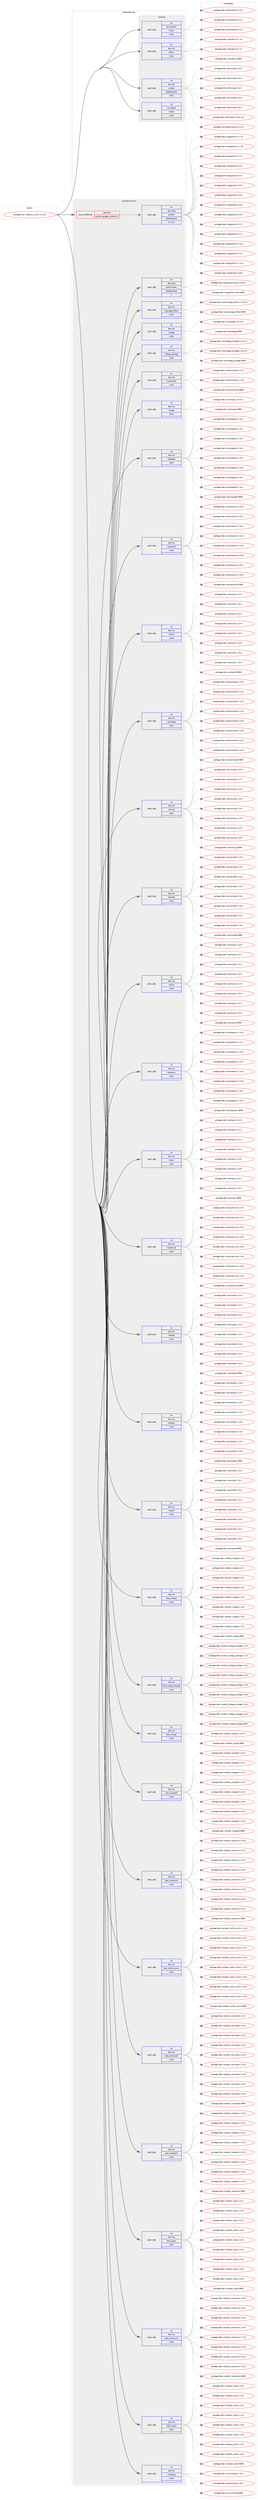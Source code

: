 digraph prolog {

# *************
# Graph options
# *************

newrank=true;
concentrate=true;
compound=true;
graph [rankdir=LR,fontname=Helvetica,fontsize=10,ranksep=1.5];#, ranksep=2.5, nodesep=0.2];
edge  [arrowhead=vee];
node  [fontname=Helvetica,fontsize=10];

# **********
# The ebuild
# **********

subgraph cluster_leftcol {
color=gray;
rank=same;
label=<<i>ebuild</i>>;
id [label="portage://ros-meta/ros_comm-1.13.6", color=red, width=4, href="../ros-meta/ros_comm-1.13.6.svg"];
}

# ****************
# The dependencies
# ****************

subgraph cluster_midcol {
color=gray;
label=<<i>dependencies</i>>;
subgraph cluster_compile {
fillcolor="#eeeeee";
style=filled;
label=<<i>compile</i>>;
subgraph pack279507 {
dependency380838 [label=<<TABLE BORDER="0" CELLBORDER="1" CELLSPACING="0" CELLPADDING="4" WIDTH="220"><TR><TD ROWSPAN="6" CELLPADDING="30">pack_dep</TD></TR><TR><TD WIDTH="110">no</TD></TR><TR><TD>dev-python</TD></TR><TR><TD>empy</TD></TR><TR><TD>none</TD></TR><TR><TD></TD></TR></TABLE>>, shape=none, color=blue];
}
id:e -> dependency380838:w [weight=20,style="solid",arrowhead="vee"];
subgraph pack279508 {
dependency380839 [label=<<TABLE BORDER="0" CELLBORDER="1" CELLSPACING="0" CELLPADDING="4" WIDTH="220"><TR><TD ROWSPAN="6" CELLPADDING="30">pack_dep</TD></TR><TR><TD WIDTH="110">no</TD></TR><TR><TD>dev-util</TD></TR><TR><TD>catkin</TD></TR><TR><TD>none</TD></TR><TR><TD></TD></TR></TABLE>>, shape=none, color=blue];
}
id:e -> dependency380839:w [weight=20,style="solid",arrowhead="vee"];
subgraph pack279509 {
dependency380840 [label=<<TABLE BORDER="0" CELLBORDER="1" CELLSPACING="0" CELLPADDING="4" WIDTH="220"><TR><TD ROWSPAN="6" CELLPADDING="30">pack_dep</TD></TR><TR><TD WIDTH="110">no</TD></TR><TR><TD>dev-util</TD></TR><TR><TD>cmake</TD></TR><TR><TD>greaterequal</TD></TR><TR><TD>3.9.6</TD></TR></TABLE>>, shape=none, color=blue];
}
id:e -> dependency380840:w [weight=20,style="solid",arrowhead="vee"];
subgraph pack279510 {
dependency380841 [label=<<TABLE BORDER="0" CELLBORDER="1" CELLSPACING="0" CELLPADDING="4" WIDTH="220"><TR><TD ROWSPAN="6" CELLPADDING="30">pack_dep</TD></TR><TR><TD WIDTH="110">no</TD></TR><TR><TD>sys-devel</TD></TR><TR><TD>make</TD></TR><TR><TD>none</TD></TR><TR><TD></TD></TR></TABLE>>, shape=none, color=blue];
}
id:e -> dependency380841:w [weight=20,style="solid",arrowhead="vee"];
}
subgraph cluster_compileandrun {
fillcolor="#eeeeee";
style=filled;
label=<<i>compile and run</i>>;
subgraph cond94913 {
dependency380842 [label=<<TABLE BORDER="0" CELLBORDER="1" CELLSPACING="0" CELLPADDING="4"><TR><TD ROWSPAN="3" CELLPADDING="10">use_conditional</TD></TR><TR><TD>positive</TD></TR><TR><TD>python_targets_python2_7</TD></TR></TABLE>>, shape=none, color=red];
subgraph pack279511 {
dependency380843 [label=<<TABLE BORDER="0" CELLBORDER="1" CELLSPACING="0" CELLPADDING="4" WIDTH="220"><TR><TD ROWSPAN="6" CELLPADDING="30">pack_dep</TD></TR><TR><TD WIDTH="110">no</TD></TR><TR><TD>dev-lang</TD></TR><TR><TD>python</TD></TR><TR><TD>greaterequal</TD></TR><TR><TD>2.7.5-r2</TD></TR></TABLE>>, shape=none, color=blue];
}
dependency380842:e -> dependency380843:w [weight=20,style="dashed",arrowhead="vee"];
}
id:e -> dependency380842:w [weight=20,style="solid",arrowhead="odotvee"];
subgraph pack279512 {
dependency380844 [label=<<TABLE BORDER="0" CELLBORDER="1" CELLSPACING="0" CELLPADDING="4" WIDTH="220"><TR><TD ROWSPAN="6" CELLPADDING="30">pack_dep</TD></TR><TR><TD WIDTH="110">no</TD></TR><TR><TD>dev-lang</TD></TR><TR><TD>python-exec</TD></TR><TR><TD>greaterequal</TD></TR><TR><TD>2</TD></TR></TABLE>>, shape=none, color=blue];
}
id:e -> dependency380844:w [weight=20,style="solid",arrowhead="odotvee"];
subgraph pack279513 {
dependency380845 [label=<<TABLE BORDER="0" CELLBORDER="1" CELLSPACING="0" CELLPADDING="4" WIDTH="220"><TR><TD ROWSPAN="6" CELLPADDING="30">pack_dep</TD></TR><TR><TD WIDTH="110">no</TD></TR><TR><TD>dev-ros</TD></TR><TR><TD>message_filters</TD></TR><TR><TD>none</TD></TR><TR><TD></TD></TR></TABLE>>, shape=none, color=blue];
}
id:e -> dependency380845:w [weight=20,style="solid",arrowhead="odotvee"];
subgraph pack279514 {
dependency380846 [label=<<TABLE BORDER="0" CELLBORDER="1" CELLSPACING="0" CELLPADDING="4" WIDTH="220"><TR><TD ROWSPAN="6" CELLPADDING="30">pack_dep</TD></TR><TR><TD WIDTH="110">no</TD></TR><TR><TD>dev-ros</TD></TR><TR><TD>rosbag</TD></TR><TR><TD>none</TD></TR><TR><TD></TD></TR></TABLE>>, shape=none, color=blue];
}
id:e -> dependency380846:w [weight=20,style="solid",arrowhead="odotvee"];
subgraph pack279515 {
dependency380847 [label=<<TABLE BORDER="0" CELLBORDER="1" CELLSPACING="0" CELLPADDING="4" WIDTH="220"><TR><TD ROWSPAN="6" CELLPADDING="30">pack_dep</TD></TR><TR><TD WIDTH="110">no</TD></TR><TR><TD>dev-ros</TD></TR><TR><TD>rosbag_storage</TD></TR><TR><TD>none</TD></TR><TR><TD></TD></TR></TABLE>>, shape=none, color=blue];
}
id:e -> dependency380847:w [weight=20,style="solid",arrowhead="odotvee"];
subgraph pack279516 {
dependency380848 [label=<<TABLE BORDER="0" CELLBORDER="1" CELLSPACING="0" CELLPADDING="4" WIDTH="220"><TR><TD ROWSPAN="6" CELLPADDING="30">pack_dep</TD></TR><TR><TD WIDTH="110">no</TD></TR><TR><TD>dev-ros</TD></TR><TR><TD>rosconsole</TD></TR><TR><TD>none</TD></TR><TR><TD></TD></TR></TABLE>>, shape=none, color=blue];
}
id:e -> dependency380848:w [weight=20,style="solid",arrowhead="odotvee"];
subgraph pack279517 {
dependency380849 [label=<<TABLE BORDER="0" CELLBORDER="1" CELLSPACING="0" CELLPADDING="4" WIDTH="220"><TR><TD ROWSPAN="6" CELLPADDING="30">pack_dep</TD></TR><TR><TD WIDTH="110">no</TD></TR><TR><TD>dev-ros</TD></TR><TR><TD>roscpp</TD></TR><TR><TD>none</TD></TR><TR><TD></TD></TR></TABLE>>, shape=none, color=blue];
}
id:e -> dependency380849:w [weight=20,style="solid",arrowhead="odotvee"];
subgraph pack279518 {
dependency380850 [label=<<TABLE BORDER="0" CELLBORDER="1" CELLSPACING="0" CELLPADDING="4" WIDTH="220"><TR><TD ROWSPAN="6" CELLPADDING="30">pack_dep</TD></TR><TR><TD WIDTH="110">no</TD></TR><TR><TD>dev-ros</TD></TR><TR><TD>rosgraph</TD></TR><TR><TD>none</TD></TR><TR><TD></TD></TR></TABLE>>, shape=none, color=blue];
}
id:e -> dependency380850:w [weight=20,style="solid",arrowhead="odotvee"];
subgraph pack279519 {
dependency380851 [label=<<TABLE BORDER="0" CELLBORDER="1" CELLSPACING="0" CELLPADDING="4" WIDTH="220"><TR><TD ROWSPAN="6" CELLPADDING="30">pack_dep</TD></TR><TR><TD WIDTH="110">no</TD></TR><TR><TD>dev-ros</TD></TR><TR><TD>roslaunch</TD></TR><TR><TD>none</TD></TR><TR><TD></TD></TR></TABLE>>, shape=none, color=blue];
}
id:e -> dependency380851:w [weight=20,style="solid",arrowhead="odotvee"];
subgraph pack279520 {
dependency380852 [label=<<TABLE BORDER="0" CELLBORDER="1" CELLSPACING="0" CELLPADDING="4" WIDTH="220"><TR><TD ROWSPAN="6" CELLPADDING="30">pack_dep</TD></TR><TR><TD WIDTH="110">no</TD></TR><TR><TD>dev-ros</TD></TR><TR><TD>roslz4</TD></TR><TR><TD>none</TD></TR><TR><TD></TD></TR></TABLE>>, shape=none, color=blue];
}
id:e -> dependency380852:w [weight=20,style="solid",arrowhead="odotvee"];
subgraph pack279521 {
dependency380853 [label=<<TABLE BORDER="0" CELLBORDER="1" CELLSPACING="0" CELLPADDING="4" WIDTH="220"><TR><TD ROWSPAN="6" CELLPADDING="30">pack_dep</TD></TR><TR><TD WIDTH="110">no</TD></TR><TR><TD>dev-ros</TD></TR><TR><TD>rosmaster</TD></TR><TR><TD>none</TD></TR><TR><TD></TD></TR></TABLE>>, shape=none, color=blue];
}
id:e -> dependency380853:w [weight=20,style="solid",arrowhead="odotvee"];
subgraph pack279522 {
dependency380854 [label=<<TABLE BORDER="0" CELLBORDER="1" CELLSPACING="0" CELLPADDING="4" WIDTH="220"><TR><TD ROWSPAN="6" CELLPADDING="30">pack_dep</TD></TR><TR><TD WIDTH="110">no</TD></TR><TR><TD>dev-ros</TD></TR><TR><TD>rosmsg</TD></TR><TR><TD>none</TD></TR><TR><TD></TD></TR></TABLE>>, shape=none, color=blue];
}
id:e -> dependency380854:w [weight=20,style="solid",arrowhead="odotvee"];
subgraph pack279523 {
dependency380855 [label=<<TABLE BORDER="0" CELLBORDER="1" CELLSPACING="0" CELLPADDING="4" WIDTH="220"><TR><TD ROWSPAN="6" CELLPADDING="30">pack_dep</TD></TR><TR><TD WIDTH="110">no</TD></TR><TR><TD>dev-ros</TD></TR><TR><TD>rosnode</TD></TR><TR><TD>none</TD></TR><TR><TD></TD></TR></TABLE>>, shape=none, color=blue];
}
id:e -> dependency380855:w [weight=20,style="solid",arrowhead="odotvee"];
subgraph pack279524 {
dependency380856 [label=<<TABLE BORDER="0" CELLBORDER="1" CELLSPACING="0" CELLPADDING="4" WIDTH="220"><TR><TD ROWSPAN="6" CELLPADDING="30">pack_dep</TD></TR><TR><TD WIDTH="110">no</TD></TR><TR><TD>dev-ros</TD></TR><TR><TD>rosout</TD></TR><TR><TD>none</TD></TR><TR><TD></TD></TR></TABLE>>, shape=none, color=blue];
}
id:e -> dependency380856:w [weight=20,style="solid",arrowhead="odotvee"];
subgraph pack279525 {
dependency380857 [label=<<TABLE BORDER="0" CELLBORDER="1" CELLSPACING="0" CELLPADDING="4" WIDTH="220"><TR><TD ROWSPAN="6" CELLPADDING="30">pack_dep</TD></TR><TR><TD WIDTH="110">no</TD></TR><TR><TD>dev-ros</TD></TR><TR><TD>rosparam</TD></TR><TR><TD>none</TD></TR><TR><TD></TD></TR></TABLE>>, shape=none, color=blue];
}
id:e -> dependency380857:w [weight=20,style="solid",arrowhead="odotvee"];
subgraph pack279526 {
dependency380858 [label=<<TABLE BORDER="0" CELLBORDER="1" CELLSPACING="0" CELLPADDING="4" WIDTH="220"><TR><TD ROWSPAN="6" CELLPADDING="30">pack_dep</TD></TR><TR><TD WIDTH="110">no</TD></TR><TR><TD>dev-ros</TD></TR><TR><TD>rospy</TD></TR><TR><TD>none</TD></TR><TR><TD></TD></TR></TABLE>>, shape=none, color=blue];
}
id:e -> dependency380858:w [weight=20,style="solid",arrowhead="odotvee"];
subgraph pack279527 {
dependency380859 [label=<<TABLE BORDER="0" CELLBORDER="1" CELLSPACING="0" CELLPADDING="4" WIDTH="220"><TR><TD ROWSPAN="6" CELLPADDING="30">pack_dep</TD></TR><TR><TD WIDTH="110">no</TD></TR><TR><TD>dev-ros</TD></TR><TR><TD>rosservice</TD></TR><TR><TD>none</TD></TR><TR><TD></TD></TR></TABLE>>, shape=none, color=blue];
}
id:e -> dependency380859:w [weight=20,style="solid",arrowhead="odotvee"];
subgraph pack279528 {
dependency380860 [label=<<TABLE BORDER="0" CELLBORDER="1" CELLSPACING="0" CELLPADDING="4" WIDTH="220"><TR><TD ROWSPAN="6" CELLPADDING="30">pack_dep</TD></TR><TR><TD WIDTH="110">no</TD></TR><TR><TD>dev-ros</TD></TR><TR><TD>rostest</TD></TR><TR><TD>none</TD></TR><TR><TD></TD></TR></TABLE>>, shape=none, color=blue];
}
id:e -> dependency380860:w [weight=20,style="solid",arrowhead="odotvee"];
subgraph pack279529 {
dependency380861 [label=<<TABLE BORDER="0" CELLBORDER="1" CELLSPACING="0" CELLPADDING="4" WIDTH="220"><TR><TD ROWSPAN="6" CELLPADDING="30">pack_dep</TD></TR><TR><TD WIDTH="110">no</TD></TR><TR><TD>dev-ros</TD></TR><TR><TD>rostopic</TD></TR><TR><TD>none</TD></TR><TR><TD></TD></TR></TABLE>>, shape=none, color=blue];
}
id:e -> dependency380861:w [weight=20,style="solid",arrowhead="odotvee"];
subgraph pack279530 {
dependency380862 [label=<<TABLE BORDER="0" CELLBORDER="1" CELLSPACING="0" CELLPADDING="4" WIDTH="220"><TR><TD ROWSPAN="6" CELLPADDING="30">pack_dep</TD></TR><TR><TD WIDTH="110">no</TD></TR><TR><TD>dev-ros</TD></TR><TR><TD>roswtf</TD></TR><TR><TD>none</TD></TR><TR><TD></TD></TR></TABLE>>, shape=none, color=blue];
}
id:e -> dependency380862:w [weight=20,style="solid",arrowhead="odotvee"];
subgraph pack279531 {
dependency380863 [label=<<TABLE BORDER="0" CELLBORDER="1" CELLSPACING="0" CELLPADDING="4" WIDTH="220"><TR><TD ROWSPAN="6" CELLPADDING="30">pack_dep</TD></TR><TR><TD WIDTH="110">no</TD></TR><TR><TD>dev-ros</TD></TR><TR><TD>test_rosbag</TD></TR><TR><TD>none</TD></TR><TR><TD></TD></TR></TABLE>>, shape=none, color=blue];
}
id:e -> dependency380863:w [weight=20,style="solid",arrowhead="odotvee"];
subgraph pack279532 {
dependency380864 [label=<<TABLE BORDER="0" CELLBORDER="1" CELLSPACING="0" CELLPADDING="4" WIDTH="220"><TR><TD ROWSPAN="6" CELLPADDING="30">pack_dep</TD></TR><TR><TD WIDTH="110">no</TD></TR><TR><TD>dev-ros</TD></TR><TR><TD>test_rosbag_storage</TD></TR><TR><TD>none</TD></TR><TR><TD></TD></TR></TABLE>>, shape=none, color=blue];
}
id:e -> dependency380864:w [weight=20,style="solid",arrowhead="odotvee"];
subgraph pack279533 {
dependency380865 [label=<<TABLE BORDER="0" CELLBORDER="1" CELLSPACING="0" CELLPADDING="4" WIDTH="220"><TR><TD ROWSPAN="6" CELLPADDING="30">pack_dep</TD></TR><TR><TD WIDTH="110">no</TD></TR><TR><TD>dev-ros</TD></TR><TR><TD>test_roscpp</TD></TR><TR><TD>none</TD></TR><TR><TD></TD></TR></TABLE>>, shape=none, color=blue];
}
id:e -> dependency380865:w [weight=20,style="solid",arrowhead="odotvee"];
subgraph pack279534 {
dependency380866 [label=<<TABLE BORDER="0" CELLBORDER="1" CELLSPACING="0" CELLPADDING="4" WIDTH="220"><TR><TD ROWSPAN="6" CELLPADDING="30">pack_dep</TD></TR><TR><TD WIDTH="110">no</TD></TR><TR><TD>dev-ros</TD></TR><TR><TD>test_rosgraph</TD></TR><TR><TD>none</TD></TR><TR><TD></TD></TR></TABLE>>, shape=none, color=blue];
}
id:e -> dependency380866:w [weight=20,style="solid",arrowhead="odotvee"];
subgraph pack279535 {
dependency380867 [label=<<TABLE BORDER="0" CELLBORDER="1" CELLSPACING="0" CELLPADDING="4" WIDTH="220"><TR><TD ROWSPAN="6" CELLPADDING="30">pack_dep</TD></TR><TR><TD WIDTH="110">no</TD></TR><TR><TD>dev-ros</TD></TR><TR><TD>test_roslaunch</TD></TR><TR><TD>none</TD></TR><TR><TD></TD></TR></TABLE>>, shape=none, color=blue];
}
id:e -> dependency380867:w [weight=20,style="solid",arrowhead="odotvee"];
subgraph pack279536 {
dependency380868 [label=<<TABLE BORDER="0" CELLBORDER="1" CELLSPACING="0" CELLPADDING="4" WIDTH="220"><TR><TD ROWSPAN="6" CELLPADDING="30">pack_dep</TD></TR><TR><TD WIDTH="110">no</TD></TR><TR><TD>dev-ros</TD></TR><TR><TD>test_roslib_comm</TD></TR><TR><TD>none</TD></TR><TR><TD></TD></TR></TABLE>>, shape=none, color=blue];
}
id:e -> dependency380868:w [weight=20,style="solid",arrowhead="odotvee"];
subgraph pack279537 {
dependency380869 [label=<<TABLE BORDER="0" CELLBORDER="1" CELLSPACING="0" CELLPADDING="4" WIDTH="220"><TR><TD ROWSPAN="6" CELLPADDING="30">pack_dep</TD></TR><TR><TD WIDTH="110">no</TD></TR><TR><TD>dev-ros</TD></TR><TR><TD>test_rosmaster</TD></TR><TR><TD>none</TD></TR><TR><TD></TD></TR></TABLE>>, shape=none, color=blue];
}
id:e -> dependency380869:w [weight=20,style="solid",arrowhead="odotvee"];
subgraph pack279538 {
dependency380870 [label=<<TABLE BORDER="0" CELLBORDER="1" CELLSPACING="0" CELLPADDING="4" WIDTH="220"><TR><TD ROWSPAN="6" CELLPADDING="30">pack_dep</TD></TR><TR><TD WIDTH="110">no</TD></TR><TR><TD>dev-ros</TD></TR><TR><TD>test_rosparam</TD></TR><TR><TD>none</TD></TR><TR><TD></TD></TR></TABLE>>, shape=none, color=blue];
}
id:e -> dependency380870:w [weight=20,style="solid",arrowhead="odotvee"];
subgraph pack279539 {
dependency380871 [label=<<TABLE BORDER="0" CELLBORDER="1" CELLSPACING="0" CELLPADDING="4" WIDTH="220"><TR><TD ROWSPAN="6" CELLPADDING="30">pack_dep</TD></TR><TR><TD WIDTH="110">no</TD></TR><TR><TD>dev-ros</TD></TR><TR><TD>test_rospy</TD></TR><TR><TD>none</TD></TR><TR><TD></TD></TR></TABLE>>, shape=none, color=blue];
}
id:e -> dependency380871:w [weight=20,style="solid",arrowhead="odotvee"];
subgraph pack279540 {
dependency380872 [label=<<TABLE BORDER="0" CELLBORDER="1" CELLSPACING="0" CELLPADDING="4" WIDTH="220"><TR><TD ROWSPAN="6" CELLPADDING="30">pack_dep</TD></TR><TR><TD WIDTH="110">no</TD></TR><TR><TD>dev-ros</TD></TR><TR><TD>test_rosservice</TD></TR><TR><TD>none</TD></TR><TR><TD></TD></TR></TABLE>>, shape=none, color=blue];
}
id:e -> dependency380872:w [weight=20,style="solid",arrowhead="odotvee"];
subgraph pack279541 {
dependency380873 [label=<<TABLE BORDER="0" CELLBORDER="1" CELLSPACING="0" CELLPADDING="4" WIDTH="220"><TR><TD ROWSPAN="6" CELLPADDING="30">pack_dep</TD></TR><TR><TD WIDTH="110">no</TD></TR><TR><TD>dev-ros</TD></TR><TR><TD>topic_tools</TD></TR><TR><TD>none</TD></TR><TR><TD></TD></TR></TABLE>>, shape=none, color=blue];
}
id:e -> dependency380873:w [weight=20,style="solid",arrowhead="odotvee"];
subgraph pack279542 {
dependency380874 [label=<<TABLE BORDER="0" CELLBORDER="1" CELLSPACING="0" CELLPADDING="4" WIDTH="220"><TR><TD ROWSPAN="6" CELLPADDING="30">pack_dep</TD></TR><TR><TD WIDTH="110">no</TD></TR><TR><TD>dev-ros</TD></TR><TR><TD>xmlrpcpp</TD></TR><TR><TD>none</TD></TR><TR><TD></TD></TR></TABLE>>, shape=none, color=blue];
}
id:e -> dependency380874:w [weight=20,style="solid",arrowhead="odotvee"];
}
subgraph cluster_run {
fillcolor="#eeeeee";
style=filled;
label=<<i>run</i>>;
}
}

# **************
# The candidates
# **************

subgraph cluster_choices {
rank=same;
color=gray;
label=<<i>candidates</i>>;

subgraph choice279507 {
color=black;
nodesep=1;
choiceportage1001011184511212111610411111047101109112121455146514511449 [label="portage://dev-python/empy-3.3-r1", color=red, width=4,href="../dev-python/empy-3.3-r1.svg"];
choiceportage1001011184511212111610411111047101109112121455146514650 [label="portage://dev-python/empy-3.3.2", color=red, width=4,href="../dev-python/empy-3.3.2.svg"];
choiceportage1001011184511212111610411111047101109112121455146514651 [label="portage://dev-python/empy-3.3.3", color=red, width=4,href="../dev-python/empy-3.3.3.svg"];
dependency380838:e -> choiceportage1001011184511212111610411111047101109112121455146514511449:w [style=dotted,weight="100"];
dependency380838:e -> choiceportage1001011184511212111610411111047101109112121455146514650:w [style=dotted,weight="100"];
dependency380838:e -> choiceportage1001011184511212111610411111047101109112121455146514651:w [style=dotted,weight="100"];
}
subgraph choice279508 {
color=black;
nodesep=1;
choiceportage1001011184511711610510847999711610710511045484655464952 [label="portage://dev-util/catkin-0.7.14", color=red, width=4,href="../dev-util/catkin-0.7.14.svg"];
choiceportage1001011184511711610510847999711610710511045484655464955 [label="portage://dev-util/catkin-0.7.17", color=red, width=4,href="../dev-util/catkin-0.7.17.svg"];
choiceportage100101118451171161051084799971161071051104557575757 [label="portage://dev-util/catkin-9999", color=red, width=4,href="../dev-util/catkin-9999.svg"];
dependency380839:e -> choiceportage1001011184511711610510847999711610710511045484655464952:w [style=dotted,weight="100"];
dependency380839:e -> choiceportage1001011184511711610510847999711610710511045484655464955:w [style=dotted,weight="100"];
dependency380839:e -> choiceportage100101118451171161051084799971161071051104557575757:w [style=dotted,weight="100"];
}
subgraph choice279509 {
color=black;
nodesep=1;
choiceportage1001011184511711610510847991099710710145514649514653 [label="portage://dev-util/cmake-3.13.5", color=red, width=4,href="../dev-util/cmake-3.13.5.svg"];
choiceportage1001011184511711610510847991099710710145514649524654 [label="portage://dev-util/cmake-3.14.6", color=red, width=4,href="../dev-util/cmake-3.14.6.svg"];
choiceportage1001011184511711610510847991099710710145514649524655 [label="portage://dev-util/cmake-3.14.7", color=red, width=4,href="../dev-util/cmake-3.14.7.svg"];
choiceportage1001011184511711610510847991099710710145514649534652 [label="portage://dev-util/cmake-3.15.4", color=red, width=4,href="../dev-util/cmake-3.15.4.svg"];
choiceportage1001011184511711610510847991099710710145514649534653 [label="portage://dev-util/cmake-3.15.5", color=red, width=4,href="../dev-util/cmake-3.15.5.svg"];
choiceportage1001011184511711610510847991099710710145514649544648951149951 [label="portage://dev-util/cmake-3.16.0_rc3", color=red, width=4,href="../dev-util/cmake-3.16.0_rc3.svg"];
dependency380840:e -> choiceportage1001011184511711610510847991099710710145514649514653:w [style=dotted,weight="100"];
dependency380840:e -> choiceportage1001011184511711610510847991099710710145514649524654:w [style=dotted,weight="100"];
dependency380840:e -> choiceportage1001011184511711610510847991099710710145514649524655:w [style=dotted,weight="100"];
dependency380840:e -> choiceportage1001011184511711610510847991099710710145514649534652:w [style=dotted,weight="100"];
dependency380840:e -> choiceportage1001011184511711610510847991099710710145514649534653:w [style=dotted,weight="100"];
dependency380840:e -> choiceportage1001011184511711610510847991099710710145514649544648951149951:w [style=dotted,weight="100"];
}
subgraph choice279510 {
color=black;
nodesep=1;
choiceportage1151211154510010111810110847109971071014552465046494511452 [label="portage://sys-devel/make-4.2.1-r4", color=red, width=4,href="../sys-devel/make-4.2.1-r4.svg"];
dependency380841:e -> choiceportage1151211154510010111810110847109971071014552465046494511452:w [style=dotted,weight="100"];
}
subgraph choice279511 {
color=black;
nodesep=1;
choiceportage10010111845108971101034711212111610411111045504655464953 [label="portage://dev-lang/python-2.7.15", color=red, width=4,href="../dev-lang/python-2.7.15.svg"];
choiceportage10010111845108971101034711212111610411111045504655464954 [label="portage://dev-lang/python-2.7.16", color=red, width=4,href="../dev-lang/python-2.7.16.svg"];
choiceportage10010111845108971101034711212111610411111045504655464955 [label="portage://dev-lang/python-2.7.17", color=red, width=4,href="../dev-lang/python-2.7.17.svg"];
choiceportage100101118451089711010347112121116104111110455146534653 [label="portage://dev-lang/python-3.5.5", color=red, width=4,href="../dev-lang/python-3.5.5.svg"];
choiceportage100101118451089711010347112121116104111110455146534655 [label="portage://dev-lang/python-3.5.7", color=red, width=4,href="../dev-lang/python-3.5.7.svg"];
choiceportage100101118451089711010347112121116104111110455146534657 [label="portage://dev-lang/python-3.5.9", color=red, width=4,href="../dev-lang/python-3.5.9.svg"];
choiceportage100101118451089711010347112121116104111110455146544653 [label="portage://dev-lang/python-3.6.5", color=red, width=4,href="../dev-lang/python-3.6.5.svg"];
choiceportage100101118451089711010347112121116104111110455146544656 [label="portage://dev-lang/python-3.6.8", color=red, width=4,href="../dev-lang/python-3.6.8.svg"];
choiceportage100101118451089711010347112121116104111110455146544657 [label="portage://dev-lang/python-3.6.9", color=red, width=4,href="../dev-lang/python-3.6.9.svg"];
choiceportage100101118451089711010347112121116104111110455146554650 [label="portage://dev-lang/python-3.7.2", color=red, width=4,href="../dev-lang/python-3.7.2.svg"];
choiceportage100101118451089711010347112121116104111110455146554651 [label="portage://dev-lang/python-3.7.3", color=red, width=4,href="../dev-lang/python-3.7.3.svg"];
choiceportage1001011184510897110103471121211161041111104551465546524511449 [label="portage://dev-lang/python-3.7.4-r1", color=red, width=4,href="../dev-lang/python-3.7.4-r1.svg"];
choiceportage100101118451089711010347112121116104111110455146554653 [label="portage://dev-lang/python-3.7.5", color=red, width=4,href="../dev-lang/python-3.7.5.svg"];
choiceportage1001011184510897110103471121211161041111104551465546534511449 [label="portage://dev-lang/python-3.7.5-r1", color=red, width=4,href="../dev-lang/python-3.7.5-r1.svg"];
choiceportage100101118451089711010347112121116104111110455146564648 [label="portage://dev-lang/python-3.8.0", color=red, width=4,href="../dev-lang/python-3.8.0.svg"];
dependency380843:e -> choiceportage10010111845108971101034711212111610411111045504655464953:w [style=dotted,weight="100"];
dependency380843:e -> choiceportage10010111845108971101034711212111610411111045504655464954:w [style=dotted,weight="100"];
dependency380843:e -> choiceportage10010111845108971101034711212111610411111045504655464955:w [style=dotted,weight="100"];
dependency380843:e -> choiceportage100101118451089711010347112121116104111110455146534653:w [style=dotted,weight="100"];
dependency380843:e -> choiceportage100101118451089711010347112121116104111110455146534655:w [style=dotted,weight="100"];
dependency380843:e -> choiceportage100101118451089711010347112121116104111110455146534657:w [style=dotted,weight="100"];
dependency380843:e -> choiceportage100101118451089711010347112121116104111110455146544653:w [style=dotted,weight="100"];
dependency380843:e -> choiceportage100101118451089711010347112121116104111110455146544656:w [style=dotted,weight="100"];
dependency380843:e -> choiceportage100101118451089711010347112121116104111110455146544657:w [style=dotted,weight="100"];
dependency380843:e -> choiceportage100101118451089711010347112121116104111110455146554650:w [style=dotted,weight="100"];
dependency380843:e -> choiceportage100101118451089711010347112121116104111110455146554651:w [style=dotted,weight="100"];
dependency380843:e -> choiceportage1001011184510897110103471121211161041111104551465546524511449:w [style=dotted,weight="100"];
dependency380843:e -> choiceportage100101118451089711010347112121116104111110455146554653:w [style=dotted,weight="100"];
dependency380843:e -> choiceportage1001011184510897110103471121211161041111104551465546534511449:w [style=dotted,weight="100"];
dependency380843:e -> choiceportage100101118451089711010347112121116104111110455146564648:w [style=dotted,weight="100"];
}
subgraph choice279512 {
color=black;
nodesep=1;
choiceportage10010111845108971101034711212111610411111045101120101994550465246544511449 [label="portage://dev-lang/python-exec-2.4.6-r1", color=red, width=4,href="../dev-lang/python-exec-2.4.6-r1.svg"];
choiceportage10010111845108971101034711212111610411111045101120101994557575757 [label="portage://dev-lang/python-exec-9999", color=red, width=4,href="../dev-lang/python-exec-9999.svg"];
dependency380844:e -> choiceportage10010111845108971101034711212111610411111045101120101994550465246544511449:w [style=dotted,weight="100"];
dependency380844:e -> choiceportage10010111845108971101034711212111610411111045101120101994557575757:w [style=dotted,weight="100"];
}
subgraph choice279513 {
color=black;
nodesep=1;
choiceportage10010111845114111115471091011151159710310195102105108116101114115454946495246514511449 [label="portage://dev-ros/message_filters-1.14.3-r1", color=red, width=4,href="../dev-ros/message_filters-1.14.3-r1.svg"];
choiceportage100101118451141111154710910111511597103101951021051081161011141154557575757 [label="portage://dev-ros/message_filters-9999", color=red, width=4,href="../dev-ros/message_filters-9999.svg"];
dependency380845:e -> choiceportage10010111845114111115471091011151159710310195102105108116101114115454946495246514511449:w [style=dotted,weight="100"];
dependency380845:e -> choiceportage100101118451141111154710910111511597103101951021051081161011141154557575757:w [style=dotted,weight="100"];
}
subgraph choice279514 {
color=black;
nodesep=1;
choiceportage10010111845114111115471141111159897103454946495246514511449 [label="portage://dev-ros/rosbag-1.14.3-r1", color=red, width=4,href="../dev-ros/rosbag-1.14.3-r1.svg"];
choiceportage100101118451141111154711411111598971034557575757 [label="portage://dev-ros/rosbag-9999", color=red, width=4,href="../dev-ros/rosbag-9999.svg"];
dependency380846:e -> choiceportage10010111845114111115471141111159897103454946495246514511449:w [style=dotted,weight="100"];
dependency380846:e -> choiceportage100101118451141111154711411111598971034557575757:w [style=dotted,weight="100"];
}
subgraph choice279515 {
color=black;
nodesep=1;
choiceportage100101118451141111154711411111598971039511511611111497103101454946495246504511449 [label="portage://dev-ros/rosbag_storage-1.14.2-r1", color=red, width=4,href="../dev-ros/rosbag_storage-1.14.2-r1.svg"];
choiceportage100101118451141111154711411111598971039511511611111497103101454946495246514511450 [label="portage://dev-ros/rosbag_storage-1.14.3-r2", color=red, width=4,href="../dev-ros/rosbag_storage-1.14.3-r2.svg"];
choiceportage1001011184511411111547114111115989710395115116111114971031014557575757 [label="portage://dev-ros/rosbag_storage-9999", color=red, width=4,href="../dev-ros/rosbag_storage-9999.svg"];
dependency380847:e -> choiceportage100101118451141111154711411111598971039511511611111497103101454946495246504511449:w [style=dotted,weight="100"];
dependency380847:e -> choiceportage100101118451141111154711411111598971039511511611111497103101454946495246514511450:w [style=dotted,weight="100"];
dependency380847:e -> choiceportage1001011184511411111547114111115989710395115116111114971031014557575757:w [style=dotted,weight="100"];
}
subgraph choice279516 {
color=black;
nodesep=1;
choiceportage10010111845114111115471141111159911111011511110810145494649514655 [label="portage://dev-ros/rosconsole-1.13.7", color=red, width=4,href="../dev-ros/rosconsole-1.13.7.svg"];
choiceportage10010111845114111115471141111159911111011511110810145494649514657 [label="portage://dev-ros/rosconsole-1.13.9", color=red, width=4,href="../dev-ros/rosconsole-1.13.9.svg"];
choiceportage1001011184511411111547114111115991111101151111081014557575757 [label="portage://dev-ros/rosconsole-9999", color=red, width=4,href="../dev-ros/rosconsole-9999.svg"];
dependency380848:e -> choiceportage10010111845114111115471141111159911111011511110810145494649514655:w [style=dotted,weight="100"];
dependency380848:e -> choiceportage10010111845114111115471141111159911111011511110810145494649514657:w [style=dotted,weight="100"];
dependency380848:e -> choiceportage1001011184511411111547114111115991111101151111081014557575757:w [style=dotted,weight="100"];
}
subgraph choice279517 {
color=black;
nodesep=1;
choiceportage100101118451141111154711411111599112112454946495246514511449 [label="portage://dev-ros/roscpp-1.14.3-r1", color=red, width=4,href="../dev-ros/roscpp-1.14.3-r1.svg"];
choiceportage1001011184511411111547114111115991121124557575757 [label="portage://dev-ros/roscpp-9999", color=red, width=4,href="../dev-ros/roscpp-9999.svg"];
dependency380849:e -> choiceportage100101118451141111154711411111599112112454946495246514511449:w [style=dotted,weight="100"];
dependency380849:e -> choiceportage1001011184511411111547114111115991121124557575757:w [style=dotted,weight="100"];
}
subgraph choice279518 {
color=black;
nodesep=1;
choiceportage10010111845114111115471141111151031149711210445494649514648 [label="portage://dev-ros/rosgraph-1.13.0", color=red, width=4,href="../dev-ros/rosgraph-1.13.0.svg"];
choiceportage10010111845114111115471141111151031149711210445494649514649 [label="portage://dev-ros/rosgraph-1.13.1", color=red, width=4,href="../dev-ros/rosgraph-1.13.1.svg"];
choiceportage10010111845114111115471141111151031149711210445494649514650 [label="portage://dev-ros/rosgraph-1.13.2", color=red, width=4,href="../dev-ros/rosgraph-1.13.2.svg"];
choiceportage10010111845114111115471141111151031149711210445494649514652 [label="portage://dev-ros/rosgraph-1.13.4", color=red, width=4,href="../dev-ros/rosgraph-1.13.4.svg"];
choiceportage10010111845114111115471141111151031149711210445494649514653 [label="portage://dev-ros/rosgraph-1.13.5", color=red, width=4,href="../dev-ros/rosgraph-1.13.5.svg"];
choiceportage10010111845114111115471141111151031149711210445494649514654 [label="portage://dev-ros/rosgraph-1.13.6", color=red, width=4,href="../dev-ros/rosgraph-1.13.6.svg"];
choiceportage10010111845114111115471141111151031149711210445494649524650 [label="portage://dev-ros/rosgraph-1.14.2", color=red, width=4,href="../dev-ros/rosgraph-1.14.2.svg"];
choiceportage10010111845114111115471141111151031149711210445494649524651 [label="portage://dev-ros/rosgraph-1.14.3", color=red, width=4,href="../dev-ros/rosgraph-1.14.3.svg"];
choiceportage1001011184511411111547114111115103114971121044557575757 [label="portage://dev-ros/rosgraph-9999", color=red, width=4,href="../dev-ros/rosgraph-9999.svg"];
dependency380850:e -> choiceportage10010111845114111115471141111151031149711210445494649514648:w [style=dotted,weight="100"];
dependency380850:e -> choiceportage10010111845114111115471141111151031149711210445494649514649:w [style=dotted,weight="100"];
dependency380850:e -> choiceportage10010111845114111115471141111151031149711210445494649514650:w [style=dotted,weight="100"];
dependency380850:e -> choiceportage10010111845114111115471141111151031149711210445494649514652:w [style=dotted,weight="100"];
dependency380850:e -> choiceportage10010111845114111115471141111151031149711210445494649514653:w [style=dotted,weight="100"];
dependency380850:e -> choiceportage10010111845114111115471141111151031149711210445494649514654:w [style=dotted,weight="100"];
dependency380850:e -> choiceportage10010111845114111115471141111151031149711210445494649524650:w [style=dotted,weight="100"];
dependency380850:e -> choiceportage10010111845114111115471141111151031149711210445494649524651:w [style=dotted,weight="100"];
dependency380850:e -> choiceportage1001011184511411111547114111115103114971121044557575757:w [style=dotted,weight="100"];
}
subgraph choice279519 {
color=black;
nodesep=1;
choiceportage1001011184511411111547114111115108971171109910445494649514648 [label="portage://dev-ros/roslaunch-1.13.0", color=red, width=4,href="../dev-ros/roslaunch-1.13.0.svg"];
choiceportage1001011184511411111547114111115108971171109910445494649514649 [label="portage://dev-ros/roslaunch-1.13.1", color=red, width=4,href="../dev-ros/roslaunch-1.13.1.svg"];
choiceportage1001011184511411111547114111115108971171109910445494649514650 [label="portage://dev-ros/roslaunch-1.13.2", color=red, width=4,href="../dev-ros/roslaunch-1.13.2.svg"];
choiceportage1001011184511411111547114111115108971171109910445494649514652 [label="portage://dev-ros/roslaunch-1.13.4", color=red, width=4,href="../dev-ros/roslaunch-1.13.4.svg"];
choiceportage1001011184511411111547114111115108971171109910445494649514653 [label="portage://dev-ros/roslaunch-1.13.5", color=red, width=4,href="../dev-ros/roslaunch-1.13.5.svg"];
choiceportage1001011184511411111547114111115108971171109910445494649514654 [label="portage://dev-ros/roslaunch-1.13.6", color=red, width=4,href="../dev-ros/roslaunch-1.13.6.svg"];
choiceportage1001011184511411111547114111115108971171109910445494649524650 [label="portage://dev-ros/roslaunch-1.14.2", color=red, width=4,href="../dev-ros/roslaunch-1.14.2.svg"];
choiceportage1001011184511411111547114111115108971171109910445494649524651 [label="portage://dev-ros/roslaunch-1.14.3", color=red, width=4,href="../dev-ros/roslaunch-1.14.3.svg"];
choiceportage100101118451141111154711411111510897117110991044557575757 [label="portage://dev-ros/roslaunch-9999", color=red, width=4,href="../dev-ros/roslaunch-9999.svg"];
dependency380851:e -> choiceportage1001011184511411111547114111115108971171109910445494649514648:w [style=dotted,weight="100"];
dependency380851:e -> choiceportage1001011184511411111547114111115108971171109910445494649514649:w [style=dotted,weight="100"];
dependency380851:e -> choiceportage1001011184511411111547114111115108971171109910445494649514650:w [style=dotted,weight="100"];
dependency380851:e -> choiceportage1001011184511411111547114111115108971171109910445494649514652:w [style=dotted,weight="100"];
dependency380851:e -> choiceportage1001011184511411111547114111115108971171109910445494649514653:w [style=dotted,weight="100"];
dependency380851:e -> choiceportage1001011184511411111547114111115108971171109910445494649514654:w [style=dotted,weight="100"];
dependency380851:e -> choiceportage1001011184511411111547114111115108971171109910445494649524650:w [style=dotted,weight="100"];
dependency380851:e -> choiceportage1001011184511411111547114111115108971171109910445494649524651:w [style=dotted,weight="100"];
dependency380851:e -> choiceportage100101118451141111154711411111510897117110991044557575757:w [style=dotted,weight="100"];
}
subgraph choice279520 {
color=black;
nodesep=1;
choiceportage10010111845114111115471141111151081225245494649514648 [label="portage://dev-ros/roslz4-1.13.0", color=red, width=4,href="../dev-ros/roslz4-1.13.0.svg"];
choiceportage10010111845114111115471141111151081225245494649514649 [label="portage://dev-ros/roslz4-1.13.1", color=red, width=4,href="../dev-ros/roslz4-1.13.1.svg"];
choiceportage10010111845114111115471141111151081225245494649514650 [label="portage://dev-ros/roslz4-1.13.2", color=red, width=4,href="../dev-ros/roslz4-1.13.2.svg"];
choiceportage10010111845114111115471141111151081225245494649514652 [label="portage://dev-ros/roslz4-1.13.4", color=red, width=4,href="../dev-ros/roslz4-1.13.4.svg"];
choiceportage10010111845114111115471141111151081225245494649514653 [label="portage://dev-ros/roslz4-1.13.5", color=red, width=4,href="../dev-ros/roslz4-1.13.5.svg"];
choiceportage10010111845114111115471141111151081225245494649514654 [label="portage://dev-ros/roslz4-1.13.6", color=red, width=4,href="../dev-ros/roslz4-1.13.6.svg"];
choiceportage10010111845114111115471141111151081225245494649524650 [label="portage://dev-ros/roslz4-1.14.2", color=red, width=4,href="../dev-ros/roslz4-1.14.2.svg"];
choiceportage10010111845114111115471141111151081225245494649524651 [label="portage://dev-ros/roslz4-1.14.3", color=red, width=4,href="../dev-ros/roslz4-1.14.3.svg"];
choiceportage1001011184511411111547114111115108122524557575757 [label="portage://dev-ros/roslz4-9999", color=red, width=4,href="../dev-ros/roslz4-9999.svg"];
dependency380852:e -> choiceportage10010111845114111115471141111151081225245494649514648:w [style=dotted,weight="100"];
dependency380852:e -> choiceportage10010111845114111115471141111151081225245494649514649:w [style=dotted,weight="100"];
dependency380852:e -> choiceportage10010111845114111115471141111151081225245494649514650:w [style=dotted,weight="100"];
dependency380852:e -> choiceportage10010111845114111115471141111151081225245494649514652:w [style=dotted,weight="100"];
dependency380852:e -> choiceportage10010111845114111115471141111151081225245494649514653:w [style=dotted,weight="100"];
dependency380852:e -> choiceportage10010111845114111115471141111151081225245494649514654:w [style=dotted,weight="100"];
dependency380852:e -> choiceportage10010111845114111115471141111151081225245494649524650:w [style=dotted,weight="100"];
dependency380852:e -> choiceportage10010111845114111115471141111151081225245494649524651:w [style=dotted,weight="100"];
dependency380852:e -> choiceportage1001011184511411111547114111115108122524557575757:w [style=dotted,weight="100"];
}
subgraph choice279521 {
color=black;
nodesep=1;
choiceportage10010111845114111115471141111151099711511610111445494649514648 [label="portage://dev-ros/rosmaster-1.13.0", color=red, width=4,href="../dev-ros/rosmaster-1.13.0.svg"];
choiceportage10010111845114111115471141111151099711511610111445494649514649 [label="portage://dev-ros/rosmaster-1.13.1", color=red, width=4,href="../dev-ros/rosmaster-1.13.1.svg"];
choiceportage10010111845114111115471141111151099711511610111445494649514650 [label="portage://dev-ros/rosmaster-1.13.2", color=red, width=4,href="../dev-ros/rosmaster-1.13.2.svg"];
choiceportage10010111845114111115471141111151099711511610111445494649514652 [label="portage://dev-ros/rosmaster-1.13.4", color=red, width=4,href="../dev-ros/rosmaster-1.13.4.svg"];
choiceportage10010111845114111115471141111151099711511610111445494649514653 [label="portage://dev-ros/rosmaster-1.13.5", color=red, width=4,href="../dev-ros/rosmaster-1.13.5.svg"];
choiceportage10010111845114111115471141111151099711511610111445494649514654 [label="portage://dev-ros/rosmaster-1.13.6", color=red, width=4,href="../dev-ros/rosmaster-1.13.6.svg"];
choiceportage10010111845114111115471141111151099711511610111445494649524650 [label="portage://dev-ros/rosmaster-1.14.2", color=red, width=4,href="../dev-ros/rosmaster-1.14.2.svg"];
choiceportage10010111845114111115471141111151099711511610111445494649524651 [label="portage://dev-ros/rosmaster-1.14.3", color=red, width=4,href="../dev-ros/rosmaster-1.14.3.svg"];
choiceportage1001011184511411111547114111115109971151161011144557575757 [label="portage://dev-ros/rosmaster-9999", color=red, width=4,href="../dev-ros/rosmaster-9999.svg"];
dependency380853:e -> choiceportage10010111845114111115471141111151099711511610111445494649514648:w [style=dotted,weight="100"];
dependency380853:e -> choiceportage10010111845114111115471141111151099711511610111445494649514649:w [style=dotted,weight="100"];
dependency380853:e -> choiceportage10010111845114111115471141111151099711511610111445494649514650:w [style=dotted,weight="100"];
dependency380853:e -> choiceportage10010111845114111115471141111151099711511610111445494649514652:w [style=dotted,weight="100"];
dependency380853:e -> choiceportage10010111845114111115471141111151099711511610111445494649514653:w [style=dotted,weight="100"];
dependency380853:e -> choiceportage10010111845114111115471141111151099711511610111445494649514654:w [style=dotted,weight="100"];
dependency380853:e -> choiceportage10010111845114111115471141111151099711511610111445494649524650:w [style=dotted,weight="100"];
dependency380853:e -> choiceportage10010111845114111115471141111151099711511610111445494649524651:w [style=dotted,weight="100"];
dependency380853:e -> choiceportage1001011184511411111547114111115109971151161011144557575757:w [style=dotted,weight="100"];
}
subgraph choice279522 {
color=black;
nodesep=1;
choiceportage100101118451141111154711411111510911510345494649514648 [label="portage://dev-ros/rosmsg-1.13.0", color=red, width=4,href="../dev-ros/rosmsg-1.13.0.svg"];
choiceportage100101118451141111154711411111510911510345494649514649 [label="portage://dev-ros/rosmsg-1.13.1", color=red, width=4,href="../dev-ros/rosmsg-1.13.1.svg"];
choiceportage100101118451141111154711411111510911510345494649514650 [label="portage://dev-ros/rosmsg-1.13.2", color=red, width=4,href="../dev-ros/rosmsg-1.13.2.svg"];
choiceportage100101118451141111154711411111510911510345494649514652 [label="portage://dev-ros/rosmsg-1.13.4", color=red, width=4,href="../dev-ros/rosmsg-1.13.4.svg"];
choiceportage100101118451141111154711411111510911510345494649514653 [label="portage://dev-ros/rosmsg-1.13.5", color=red, width=4,href="../dev-ros/rosmsg-1.13.5.svg"];
choiceportage100101118451141111154711411111510911510345494649514654 [label="portage://dev-ros/rosmsg-1.13.6", color=red, width=4,href="../dev-ros/rosmsg-1.13.6.svg"];
choiceportage100101118451141111154711411111510911510345494649524650 [label="portage://dev-ros/rosmsg-1.14.2", color=red, width=4,href="../dev-ros/rosmsg-1.14.2.svg"];
choiceportage100101118451141111154711411111510911510345494649524651 [label="portage://dev-ros/rosmsg-1.14.3", color=red, width=4,href="../dev-ros/rosmsg-1.14.3.svg"];
choiceportage10010111845114111115471141111151091151034557575757 [label="portage://dev-ros/rosmsg-9999", color=red, width=4,href="../dev-ros/rosmsg-9999.svg"];
dependency380854:e -> choiceportage100101118451141111154711411111510911510345494649514648:w [style=dotted,weight="100"];
dependency380854:e -> choiceportage100101118451141111154711411111510911510345494649514649:w [style=dotted,weight="100"];
dependency380854:e -> choiceportage100101118451141111154711411111510911510345494649514650:w [style=dotted,weight="100"];
dependency380854:e -> choiceportage100101118451141111154711411111510911510345494649514652:w [style=dotted,weight="100"];
dependency380854:e -> choiceportage100101118451141111154711411111510911510345494649514653:w [style=dotted,weight="100"];
dependency380854:e -> choiceportage100101118451141111154711411111510911510345494649514654:w [style=dotted,weight="100"];
dependency380854:e -> choiceportage100101118451141111154711411111510911510345494649524650:w [style=dotted,weight="100"];
dependency380854:e -> choiceportage100101118451141111154711411111510911510345494649524651:w [style=dotted,weight="100"];
dependency380854:e -> choiceportage10010111845114111115471141111151091151034557575757:w [style=dotted,weight="100"];
}
subgraph choice279523 {
color=black;
nodesep=1;
choiceportage100101118451141111154711411111511011110010145494649514648 [label="portage://dev-ros/rosnode-1.13.0", color=red, width=4,href="../dev-ros/rosnode-1.13.0.svg"];
choiceportage100101118451141111154711411111511011110010145494649514649 [label="portage://dev-ros/rosnode-1.13.1", color=red, width=4,href="../dev-ros/rosnode-1.13.1.svg"];
choiceportage100101118451141111154711411111511011110010145494649514650 [label="portage://dev-ros/rosnode-1.13.2", color=red, width=4,href="../dev-ros/rosnode-1.13.2.svg"];
choiceportage100101118451141111154711411111511011110010145494649514652 [label="portage://dev-ros/rosnode-1.13.4", color=red, width=4,href="../dev-ros/rosnode-1.13.4.svg"];
choiceportage100101118451141111154711411111511011110010145494649514653 [label="portage://dev-ros/rosnode-1.13.5", color=red, width=4,href="../dev-ros/rosnode-1.13.5.svg"];
choiceportage100101118451141111154711411111511011110010145494649514654 [label="portage://dev-ros/rosnode-1.13.6", color=red, width=4,href="../dev-ros/rosnode-1.13.6.svg"];
choiceportage100101118451141111154711411111511011110010145494649524650 [label="portage://dev-ros/rosnode-1.14.2", color=red, width=4,href="../dev-ros/rosnode-1.14.2.svg"];
choiceportage100101118451141111154711411111511011110010145494649524651 [label="portage://dev-ros/rosnode-1.14.3", color=red, width=4,href="../dev-ros/rosnode-1.14.3.svg"];
choiceportage10010111845114111115471141111151101111001014557575757 [label="portage://dev-ros/rosnode-9999", color=red, width=4,href="../dev-ros/rosnode-9999.svg"];
dependency380855:e -> choiceportage100101118451141111154711411111511011110010145494649514648:w [style=dotted,weight="100"];
dependency380855:e -> choiceportage100101118451141111154711411111511011110010145494649514649:w [style=dotted,weight="100"];
dependency380855:e -> choiceportage100101118451141111154711411111511011110010145494649514650:w [style=dotted,weight="100"];
dependency380855:e -> choiceportage100101118451141111154711411111511011110010145494649514652:w [style=dotted,weight="100"];
dependency380855:e -> choiceportage100101118451141111154711411111511011110010145494649514653:w [style=dotted,weight="100"];
dependency380855:e -> choiceportage100101118451141111154711411111511011110010145494649514654:w [style=dotted,weight="100"];
dependency380855:e -> choiceportage100101118451141111154711411111511011110010145494649524650:w [style=dotted,weight="100"];
dependency380855:e -> choiceportage100101118451141111154711411111511011110010145494649524651:w [style=dotted,weight="100"];
dependency380855:e -> choiceportage10010111845114111115471141111151101111001014557575757:w [style=dotted,weight="100"];
}
subgraph choice279524 {
color=black;
nodesep=1;
choiceportage100101118451141111154711411111511111711645494649514648 [label="portage://dev-ros/rosout-1.13.0", color=red, width=4,href="../dev-ros/rosout-1.13.0.svg"];
choiceportage100101118451141111154711411111511111711645494649514649 [label="portage://dev-ros/rosout-1.13.1", color=red, width=4,href="../dev-ros/rosout-1.13.1.svg"];
choiceportage100101118451141111154711411111511111711645494649514650 [label="portage://dev-ros/rosout-1.13.2", color=red, width=4,href="../dev-ros/rosout-1.13.2.svg"];
choiceportage100101118451141111154711411111511111711645494649514652 [label="portage://dev-ros/rosout-1.13.4", color=red, width=4,href="../dev-ros/rosout-1.13.4.svg"];
choiceportage100101118451141111154711411111511111711645494649514653 [label="portage://dev-ros/rosout-1.13.5", color=red, width=4,href="../dev-ros/rosout-1.13.5.svg"];
choiceportage100101118451141111154711411111511111711645494649514654 [label="portage://dev-ros/rosout-1.13.6", color=red, width=4,href="../dev-ros/rosout-1.13.6.svg"];
choiceportage100101118451141111154711411111511111711645494649524650 [label="portage://dev-ros/rosout-1.14.2", color=red, width=4,href="../dev-ros/rosout-1.14.2.svg"];
choiceportage100101118451141111154711411111511111711645494649524651 [label="portage://dev-ros/rosout-1.14.3", color=red, width=4,href="../dev-ros/rosout-1.14.3.svg"];
choiceportage10010111845114111115471141111151111171164557575757 [label="portage://dev-ros/rosout-9999", color=red, width=4,href="../dev-ros/rosout-9999.svg"];
dependency380856:e -> choiceportage100101118451141111154711411111511111711645494649514648:w [style=dotted,weight="100"];
dependency380856:e -> choiceportage100101118451141111154711411111511111711645494649514649:w [style=dotted,weight="100"];
dependency380856:e -> choiceportage100101118451141111154711411111511111711645494649514650:w [style=dotted,weight="100"];
dependency380856:e -> choiceportage100101118451141111154711411111511111711645494649514652:w [style=dotted,weight="100"];
dependency380856:e -> choiceportage100101118451141111154711411111511111711645494649514653:w [style=dotted,weight="100"];
dependency380856:e -> choiceportage100101118451141111154711411111511111711645494649514654:w [style=dotted,weight="100"];
dependency380856:e -> choiceportage100101118451141111154711411111511111711645494649524650:w [style=dotted,weight="100"];
dependency380856:e -> choiceportage100101118451141111154711411111511111711645494649524651:w [style=dotted,weight="100"];
dependency380856:e -> choiceportage10010111845114111115471141111151111171164557575757:w [style=dotted,weight="100"];
}
subgraph choice279525 {
color=black;
nodesep=1;
choiceportage1001011184511411111547114111115112971149710945494649514648 [label="portage://dev-ros/rosparam-1.13.0", color=red, width=4,href="../dev-ros/rosparam-1.13.0.svg"];
choiceportage1001011184511411111547114111115112971149710945494649514649 [label="portage://dev-ros/rosparam-1.13.1", color=red, width=4,href="../dev-ros/rosparam-1.13.1.svg"];
choiceportage1001011184511411111547114111115112971149710945494649514650 [label="portage://dev-ros/rosparam-1.13.2", color=red, width=4,href="../dev-ros/rosparam-1.13.2.svg"];
choiceportage1001011184511411111547114111115112971149710945494649514652 [label="portage://dev-ros/rosparam-1.13.4", color=red, width=4,href="../dev-ros/rosparam-1.13.4.svg"];
choiceportage1001011184511411111547114111115112971149710945494649514653 [label="portage://dev-ros/rosparam-1.13.5", color=red, width=4,href="../dev-ros/rosparam-1.13.5.svg"];
choiceportage1001011184511411111547114111115112971149710945494649514654 [label="portage://dev-ros/rosparam-1.13.6", color=red, width=4,href="../dev-ros/rosparam-1.13.6.svg"];
choiceportage1001011184511411111547114111115112971149710945494649524650 [label="portage://dev-ros/rosparam-1.14.2", color=red, width=4,href="../dev-ros/rosparam-1.14.2.svg"];
choiceportage1001011184511411111547114111115112971149710945494649524651 [label="portage://dev-ros/rosparam-1.14.3", color=red, width=4,href="../dev-ros/rosparam-1.14.3.svg"];
choiceportage100101118451141111154711411111511297114971094557575757 [label="portage://dev-ros/rosparam-9999", color=red, width=4,href="../dev-ros/rosparam-9999.svg"];
dependency380857:e -> choiceportage1001011184511411111547114111115112971149710945494649514648:w [style=dotted,weight="100"];
dependency380857:e -> choiceportage1001011184511411111547114111115112971149710945494649514649:w [style=dotted,weight="100"];
dependency380857:e -> choiceportage1001011184511411111547114111115112971149710945494649514650:w [style=dotted,weight="100"];
dependency380857:e -> choiceportage1001011184511411111547114111115112971149710945494649514652:w [style=dotted,weight="100"];
dependency380857:e -> choiceportage1001011184511411111547114111115112971149710945494649514653:w [style=dotted,weight="100"];
dependency380857:e -> choiceportage1001011184511411111547114111115112971149710945494649514654:w [style=dotted,weight="100"];
dependency380857:e -> choiceportage1001011184511411111547114111115112971149710945494649524650:w [style=dotted,weight="100"];
dependency380857:e -> choiceportage1001011184511411111547114111115112971149710945494649524651:w [style=dotted,weight="100"];
dependency380857:e -> choiceportage100101118451141111154711411111511297114971094557575757:w [style=dotted,weight="100"];
}
subgraph choice279526 {
color=black;
nodesep=1;
choiceportage100101118451141111154711411111511212145494649514648 [label="portage://dev-ros/rospy-1.13.0", color=red, width=4,href="../dev-ros/rospy-1.13.0.svg"];
choiceportage100101118451141111154711411111511212145494649514649 [label="portage://dev-ros/rospy-1.13.1", color=red, width=4,href="../dev-ros/rospy-1.13.1.svg"];
choiceportage100101118451141111154711411111511212145494649514650 [label="portage://dev-ros/rospy-1.13.2", color=red, width=4,href="../dev-ros/rospy-1.13.2.svg"];
choiceportage100101118451141111154711411111511212145494649514652 [label="portage://dev-ros/rospy-1.13.4", color=red, width=4,href="../dev-ros/rospy-1.13.4.svg"];
choiceportage100101118451141111154711411111511212145494649514653 [label="portage://dev-ros/rospy-1.13.5", color=red, width=4,href="../dev-ros/rospy-1.13.5.svg"];
choiceportage100101118451141111154711411111511212145494649514654 [label="portage://dev-ros/rospy-1.13.6", color=red, width=4,href="../dev-ros/rospy-1.13.6.svg"];
choiceportage100101118451141111154711411111511212145494649524650 [label="portage://dev-ros/rospy-1.14.2", color=red, width=4,href="../dev-ros/rospy-1.14.2.svg"];
choiceportage100101118451141111154711411111511212145494649524651 [label="portage://dev-ros/rospy-1.14.3", color=red, width=4,href="../dev-ros/rospy-1.14.3.svg"];
choiceportage10010111845114111115471141111151121214557575757 [label="portage://dev-ros/rospy-9999", color=red, width=4,href="../dev-ros/rospy-9999.svg"];
dependency380858:e -> choiceportage100101118451141111154711411111511212145494649514648:w [style=dotted,weight="100"];
dependency380858:e -> choiceportage100101118451141111154711411111511212145494649514649:w [style=dotted,weight="100"];
dependency380858:e -> choiceportage100101118451141111154711411111511212145494649514650:w [style=dotted,weight="100"];
dependency380858:e -> choiceportage100101118451141111154711411111511212145494649514652:w [style=dotted,weight="100"];
dependency380858:e -> choiceportage100101118451141111154711411111511212145494649514653:w [style=dotted,weight="100"];
dependency380858:e -> choiceportage100101118451141111154711411111511212145494649514654:w [style=dotted,weight="100"];
dependency380858:e -> choiceportage100101118451141111154711411111511212145494649524650:w [style=dotted,weight="100"];
dependency380858:e -> choiceportage100101118451141111154711411111511212145494649524651:w [style=dotted,weight="100"];
dependency380858:e -> choiceportage10010111845114111115471141111151121214557575757:w [style=dotted,weight="100"];
}
subgraph choice279527 {
color=black;
nodesep=1;
choiceportage10010111845114111115471141111151151011141181059910145494649514648 [label="portage://dev-ros/rosservice-1.13.0", color=red, width=4,href="../dev-ros/rosservice-1.13.0.svg"];
choiceportage10010111845114111115471141111151151011141181059910145494649514649 [label="portage://dev-ros/rosservice-1.13.1", color=red, width=4,href="../dev-ros/rosservice-1.13.1.svg"];
choiceportage10010111845114111115471141111151151011141181059910145494649514650 [label="portage://dev-ros/rosservice-1.13.2", color=red, width=4,href="../dev-ros/rosservice-1.13.2.svg"];
choiceportage10010111845114111115471141111151151011141181059910145494649514652 [label="portage://dev-ros/rosservice-1.13.4", color=red, width=4,href="../dev-ros/rosservice-1.13.4.svg"];
choiceportage10010111845114111115471141111151151011141181059910145494649514653 [label="portage://dev-ros/rosservice-1.13.5", color=red, width=4,href="../dev-ros/rosservice-1.13.5.svg"];
choiceportage10010111845114111115471141111151151011141181059910145494649514654 [label="portage://dev-ros/rosservice-1.13.6", color=red, width=4,href="../dev-ros/rosservice-1.13.6.svg"];
choiceportage10010111845114111115471141111151151011141181059910145494649524650 [label="portage://dev-ros/rosservice-1.14.2", color=red, width=4,href="../dev-ros/rosservice-1.14.2.svg"];
choiceportage10010111845114111115471141111151151011141181059910145494649524651 [label="portage://dev-ros/rosservice-1.14.3", color=red, width=4,href="../dev-ros/rosservice-1.14.3.svg"];
choiceportage1001011184511411111547114111115115101114118105991014557575757 [label="portage://dev-ros/rosservice-9999", color=red, width=4,href="../dev-ros/rosservice-9999.svg"];
dependency380859:e -> choiceportage10010111845114111115471141111151151011141181059910145494649514648:w [style=dotted,weight="100"];
dependency380859:e -> choiceportage10010111845114111115471141111151151011141181059910145494649514649:w [style=dotted,weight="100"];
dependency380859:e -> choiceportage10010111845114111115471141111151151011141181059910145494649514650:w [style=dotted,weight="100"];
dependency380859:e -> choiceportage10010111845114111115471141111151151011141181059910145494649514652:w [style=dotted,weight="100"];
dependency380859:e -> choiceportage10010111845114111115471141111151151011141181059910145494649514653:w [style=dotted,weight="100"];
dependency380859:e -> choiceportage10010111845114111115471141111151151011141181059910145494649514654:w [style=dotted,weight="100"];
dependency380859:e -> choiceportage10010111845114111115471141111151151011141181059910145494649524650:w [style=dotted,weight="100"];
dependency380859:e -> choiceportage10010111845114111115471141111151151011141181059910145494649524651:w [style=dotted,weight="100"];
dependency380859:e -> choiceportage1001011184511411111547114111115115101114118105991014557575757:w [style=dotted,weight="100"];
}
subgraph choice279528 {
color=black;
nodesep=1;
choiceportage100101118451141111154711411111511610111511645494649514648 [label="portage://dev-ros/rostest-1.13.0", color=red, width=4,href="../dev-ros/rostest-1.13.0.svg"];
choiceportage100101118451141111154711411111511610111511645494649514649 [label="portage://dev-ros/rostest-1.13.1", color=red, width=4,href="../dev-ros/rostest-1.13.1.svg"];
choiceportage100101118451141111154711411111511610111511645494649514650 [label="portage://dev-ros/rostest-1.13.2", color=red, width=4,href="../dev-ros/rostest-1.13.2.svg"];
choiceportage100101118451141111154711411111511610111511645494649514652 [label="portage://dev-ros/rostest-1.13.4", color=red, width=4,href="../dev-ros/rostest-1.13.4.svg"];
choiceportage100101118451141111154711411111511610111511645494649514653 [label="portage://dev-ros/rostest-1.13.5", color=red, width=4,href="../dev-ros/rostest-1.13.5.svg"];
choiceportage100101118451141111154711411111511610111511645494649514654 [label="portage://dev-ros/rostest-1.13.6", color=red, width=4,href="../dev-ros/rostest-1.13.6.svg"];
choiceportage100101118451141111154711411111511610111511645494649524650 [label="portage://dev-ros/rostest-1.14.2", color=red, width=4,href="../dev-ros/rostest-1.14.2.svg"];
choiceportage100101118451141111154711411111511610111511645494649524651 [label="portage://dev-ros/rostest-1.14.3", color=red, width=4,href="../dev-ros/rostest-1.14.3.svg"];
choiceportage10010111845114111115471141111151161011151164557575757 [label="portage://dev-ros/rostest-9999", color=red, width=4,href="../dev-ros/rostest-9999.svg"];
dependency380860:e -> choiceportage100101118451141111154711411111511610111511645494649514648:w [style=dotted,weight="100"];
dependency380860:e -> choiceportage100101118451141111154711411111511610111511645494649514649:w [style=dotted,weight="100"];
dependency380860:e -> choiceportage100101118451141111154711411111511610111511645494649514650:w [style=dotted,weight="100"];
dependency380860:e -> choiceportage100101118451141111154711411111511610111511645494649514652:w [style=dotted,weight="100"];
dependency380860:e -> choiceportage100101118451141111154711411111511610111511645494649514653:w [style=dotted,weight="100"];
dependency380860:e -> choiceportage100101118451141111154711411111511610111511645494649514654:w [style=dotted,weight="100"];
dependency380860:e -> choiceportage100101118451141111154711411111511610111511645494649524650:w [style=dotted,weight="100"];
dependency380860:e -> choiceportage100101118451141111154711411111511610111511645494649524651:w [style=dotted,weight="100"];
dependency380860:e -> choiceportage10010111845114111115471141111151161011151164557575757:w [style=dotted,weight="100"];
}
subgraph choice279529 {
color=black;
nodesep=1;
choiceportage10010111845114111115471141111151161111121059945494649514648 [label="portage://dev-ros/rostopic-1.13.0", color=red, width=4,href="../dev-ros/rostopic-1.13.0.svg"];
choiceportage10010111845114111115471141111151161111121059945494649514649 [label="portage://dev-ros/rostopic-1.13.1", color=red, width=4,href="../dev-ros/rostopic-1.13.1.svg"];
choiceportage10010111845114111115471141111151161111121059945494649514650 [label="portage://dev-ros/rostopic-1.13.2", color=red, width=4,href="../dev-ros/rostopic-1.13.2.svg"];
choiceportage10010111845114111115471141111151161111121059945494649514652 [label="portage://dev-ros/rostopic-1.13.4", color=red, width=4,href="../dev-ros/rostopic-1.13.4.svg"];
choiceportage10010111845114111115471141111151161111121059945494649514653 [label="portage://dev-ros/rostopic-1.13.5", color=red, width=4,href="../dev-ros/rostopic-1.13.5.svg"];
choiceportage10010111845114111115471141111151161111121059945494649514654 [label="portage://dev-ros/rostopic-1.13.6", color=red, width=4,href="../dev-ros/rostopic-1.13.6.svg"];
choiceportage10010111845114111115471141111151161111121059945494649524650 [label="portage://dev-ros/rostopic-1.14.2", color=red, width=4,href="../dev-ros/rostopic-1.14.2.svg"];
choiceportage10010111845114111115471141111151161111121059945494649524651 [label="portage://dev-ros/rostopic-1.14.3", color=red, width=4,href="../dev-ros/rostopic-1.14.3.svg"];
choiceportage1001011184511411111547114111115116111112105994557575757 [label="portage://dev-ros/rostopic-9999", color=red, width=4,href="../dev-ros/rostopic-9999.svg"];
dependency380861:e -> choiceportage10010111845114111115471141111151161111121059945494649514648:w [style=dotted,weight="100"];
dependency380861:e -> choiceportage10010111845114111115471141111151161111121059945494649514649:w [style=dotted,weight="100"];
dependency380861:e -> choiceportage10010111845114111115471141111151161111121059945494649514650:w [style=dotted,weight="100"];
dependency380861:e -> choiceportage10010111845114111115471141111151161111121059945494649514652:w [style=dotted,weight="100"];
dependency380861:e -> choiceportage10010111845114111115471141111151161111121059945494649514653:w [style=dotted,weight="100"];
dependency380861:e -> choiceportage10010111845114111115471141111151161111121059945494649514654:w [style=dotted,weight="100"];
dependency380861:e -> choiceportage10010111845114111115471141111151161111121059945494649524650:w [style=dotted,weight="100"];
dependency380861:e -> choiceportage10010111845114111115471141111151161111121059945494649524651:w [style=dotted,weight="100"];
dependency380861:e -> choiceportage1001011184511411111547114111115116111112105994557575757:w [style=dotted,weight="100"];
}
subgraph choice279530 {
color=black;
nodesep=1;
choiceportage100101118451141111154711411111511911610245494649514648 [label="portage://dev-ros/roswtf-1.13.0", color=red, width=4,href="../dev-ros/roswtf-1.13.0.svg"];
choiceportage100101118451141111154711411111511911610245494649514649 [label="portage://dev-ros/roswtf-1.13.1", color=red, width=4,href="../dev-ros/roswtf-1.13.1.svg"];
choiceportage100101118451141111154711411111511911610245494649514650 [label="portage://dev-ros/roswtf-1.13.2", color=red, width=4,href="../dev-ros/roswtf-1.13.2.svg"];
choiceportage100101118451141111154711411111511911610245494649514652 [label="portage://dev-ros/roswtf-1.13.4", color=red, width=4,href="../dev-ros/roswtf-1.13.4.svg"];
choiceportage100101118451141111154711411111511911610245494649514653 [label="portage://dev-ros/roswtf-1.13.5", color=red, width=4,href="../dev-ros/roswtf-1.13.5.svg"];
choiceportage100101118451141111154711411111511911610245494649514654 [label="portage://dev-ros/roswtf-1.13.6", color=red, width=4,href="../dev-ros/roswtf-1.13.6.svg"];
choiceportage100101118451141111154711411111511911610245494649524650 [label="portage://dev-ros/roswtf-1.14.2", color=red, width=4,href="../dev-ros/roswtf-1.14.2.svg"];
choiceportage100101118451141111154711411111511911610245494649524651 [label="portage://dev-ros/roswtf-1.14.3", color=red, width=4,href="../dev-ros/roswtf-1.14.3.svg"];
choiceportage10010111845114111115471141111151191161024557575757 [label="portage://dev-ros/roswtf-9999", color=red, width=4,href="../dev-ros/roswtf-9999.svg"];
dependency380862:e -> choiceportage100101118451141111154711411111511911610245494649514648:w [style=dotted,weight="100"];
dependency380862:e -> choiceportage100101118451141111154711411111511911610245494649514649:w [style=dotted,weight="100"];
dependency380862:e -> choiceportage100101118451141111154711411111511911610245494649514650:w [style=dotted,weight="100"];
dependency380862:e -> choiceportage100101118451141111154711411111511911610245494649514652:w [style=dotted,weight="100"];
dependency380862:e -> choiceportage100101118451141111154711411111511911610245494649514653:w [style=dotted,weight="100"];
dependency380862:e -> choiceportage100101118451141111154711411111511911610245494649514654:w [style=dotted,weight="100"];
dependency380862:e -> choiceportage100101118451141111154711411111511911610245494649524650:w [style=dotted,weight="100"];
dependency380862:e -> choiceportage100101118451141111154711411111511911610245494649524651:w [style=dotted,weight="100"];
dependency380862:e -> choiceportage10010111845114111115471141111151191161024557575757:w [style=dotted,weight="100"];
}
subgraph choice279531 {
color=black;
nodesep=1;
choiceportage100101118451141111154711610111511695114111115989710345494649514648 [label="portage://dev-ros/test_rosbag-1.13.0", color=red, width=4,href="../dev-ros/test_rosbag-1.13.0.svg"];
choiceportage100101118451141111154711610111511695114111115989710345494649514649 [label="portage://dev-ros/test_rosbag-1.13.1", color=red, width=4,href="../dev-ros/test_rosbag-1.13.1.svg"];
choiceportage100101118451141111154711610111511695114111115989710345494649514650 [label="portage://dev-ros/test_rosbag-1.13.2", color=red, width=4,href="../dev-ros/test_rosbag-1.13.2.svg"];
choiceportage100101118451141111154711610111511695114111115989710345494649514652 [label="portage://dev-ros/test_rosbag-1.13.4", color=red, width=4,href="../dev-ros/test_rosbag-1.13.4.svg"];
choiceportage100101118451141111154711610111511695114111115989710345494649514653 [label="portage://dev-ros/test_rosbag-1.13.5", color=red, width=4,href="../dev-ros/test_rosbag-1.13.5.svg"];
choiceportage100101118451141111154711610111511695114111115989710345494649514654 [label="portage://dev-ros/test_rosbag-1.13.6", color=red, width=4,href="../dev-ros/test_rosbag-1.13.6.svg"];
choiceportage100101118451141111154711610111511695114111115989710345494649524650 [label="portage://dev-ros/test_rosbag-1.14.2", color=red, width=4,href="../dev-ros/test_rosbag-1.14.2.svg"];
choiceportage100101118451141111154711610111511695114111115989710345494649524651 [label="portage://dev-ros/test_rosbag-1.14.3", color=red, width=4,href="../dev-ros/test_rosbag-1.14.3.svg"];
choiceportage10010111845114111115471161011151169511411111598971034557575757 [label="portage://dev-ros/test_rosbag-9999", color=red, width=4,href="../dev-ros/test_rosbag-9999.svg"];
dependency380863:e -> choiceportage100101118451141111154711610111511695114111115989710345494649514648:w [style=dotted,weight="100"];
dependency380863:e -> choiceportage100101118451141111154711610111511695114111115989710345494649514649:w [style=dotted,weight="100"];
dependency380863:e -> choiceportage100101118451141111154711610111511695114111115989710345494649514650:w [style=dotted,weight="100"];
dependency380863:e -> choiceportage100101118451141111154711610111511695114111115989710345494649514652:w [style=dotted,weight="100"];
dependency380863:e -> choiceportage100101118451141111154711610111511695114111115989710345494649514653:w [style=dotted,weight="100"];
dependency380863:e -> choiceportage100101118451141111154711610111511695114111115989710345494649514654:w [style=dotted,weight="100"];
dependency380863:e -> choiceportage100101118451141111154711610111511695114111115989710345494649524650:w [style=dotted,weight="100"];
dependency380863:e -> choiceportage100101118451141111154711610111511695114111115989710345494649524651:w [style=dotted,weight="100"];
dependency380863:e -> choiceportage10010111845114111115471161011151169511411111598971034557575757:w [style=dotted,weight="100"];
}
subgraph choice279532 {
color=black;
nodesep=1;
choiceportage1001011184511411111547116101115116951141111159897103951151161111149710310145494649514648 [label="portage://dev-ros/test_rosbag_storage-1.13.0", color=red, width=4,href="../dev-ros/test_rosbag_storage-1.13.0.svg"];
choiceportage1001011184511411111547116101115116951141111159897103951151161111149710310145494649514649 [label="portage://dev-ros/test_rosbag_storage-1.13.1", color=red, width=4,href="../dev-ros/test_rosbag_storage-1.13.1.svg"];
choiceportage1001011184511411111547116101115116951141111159897103951151161111149710310145494649514650 [label="portage://dev-ros/test_rosbag_storage-1.13.2", color=red, width=4,href="../dev-ros/test_rosbag_storage-1.13.2.svg"];
choiceportage1001011184511411111547116101115116951141111159897103951151161111149710310145494649514652 [label="portage://dev-ros/test_rosbag_storage-1.13.4", color=red, width=4,href="../dev-ros/test_rosbag_storage-1.13.4.svg"];
choiceportage1001011184511411111547116101115116951141111159897103951151161111149710310145494649514653 [label="portage://dev-ros/test_rosbag_storage-1.13.5", color=red, width=4,href="../dev-ros/test_rosbag_storage-1.13.5.svg"];
choiceportage1001011184511411111547116101115116951141111159897103951151161111149710310145494649514654 [label="portage://dev-ros/test_rosbag_storage-1.13.6", color=red, width=4,href="../dev-ros/test_rosbag_storage-1.13.6.svg"];
choiceportage1001011184511411111547116101115116951141111159897103951151161111149710310145494649524650 [label="portage://dev-ros/test_rosbag_storage-1.14.2", color=red, width=4,href="../dev-ros/test_rosbag_storage-1.14.2.svg"];
choiceportage1001011184511411111547116101115116951141111159897103951151161111149710310145494649524651 [label="portage://dev-ros/test_rosbag_storage-1.14.3", color=red, width=4,href="../dev-ros/test_rosbag_storage-1.14.3.svg"];
choiceportage100101118451141111154711610111511695114111115989710395115116111114971031014557575757 [label="portage://dev-ros/test_rosbag_storage-9999", color=red, width=4,href="../dev-ros/test_rosbag_storage-9999.svg"];
dependency380864:e -> choiceportage1001011184511411111547116101115116951141111159897103951151161111149710310145494649514648:w [style=dotted,weight="100"];
dependency380864:e -> choiceportage1001011184511411111547116101115116951141111159897103951151161111149710310145494649514649:w [style=dotted,weight="100"];
dependency380864:e -> choiceportage1001011184511411111547116101115116951141111159897103951151161111149710310145494649514650:w [style=dotted,weight="100"];
dependency380864:e -> choiceportage1001011184511411111547116101115116951141111159897103951151161111149710310145494649514652:w [style=dotted,weight="100"];
dependency380864:e -> choiceportage1001011184511411111547116101115116951141111159897103951151161111149710310145494649514653:w [style=dotted,weight="100"];
dependency380864:e -> choiceportage1001011184511411111547116101115116951141111159897103951151161111149710310145494649514654:w [style=dotted,weight="100"];
dependency380864:e -> choiceportage1001011184511411111547116101115116951141111159897103951151161111149710310145494649524650:w [style=dotted,weight="100"];
dependency380864:e -> choiceportage1001011184511411111547116101115116951141111159897103951151161111149710310145494649524651:w [style=dotted,weight="100"];
dependency380864:e -> choiceportage100101118451141111154711610111511695114111115989710395115116111114971031014557575757:w [style=dotted,weight="100"];
}
subgraph choice279533 {
color=black;
nodesep=1;
choiceportage10010111845114111115471161011151169511411111599112112454946495246514511449 [label="portage://dev-ros/test_roscpp-1.14.3-r1", color=red, width=4,href="../dev-ros/test_roscpp-1.14.3-r1.svg"];
choiceportage100101118451141111154711610111511695114111115991121124557575757 [label="portage://dev-ros/test_roscpp-9999", color=red, width=4,href="../dev-ros/test_roscpp-9999.svg"];
dependency380865:e -> choiceportage10010111845114111115471161011151169511411111599112112454946495246514511449:w [style=dotted,weight="100"];
dependency380865:e -> choiceportage100101118451141111154711610111511695114111115991121124557575757:w [style=dotted,weight="100"];
}
subgraph choice279534 {
color=black;
nodesep=1;
choiceportage1001011184511411111547116101115116951141111151031149711210445494649514648 [label="portage://dev-ros/test_rosgraph-1.13.0", color=red, width=4,href="../dev-ros/test_rosgraph-1.13.0.svg"];
choiceportage1001011184511411111547116101115116951141111151031149711210445494649514649 [label="portage://dev-ros/test_rosgraph-1.13.1", color=red, width=4,href="../dev-ros/test_rosgraph-1.13.1.svg"];
choiceportage1001011184511411111547116101115116951141111151031149711210445494649514650 [label="portage://dev-ros/test_rosgraph-1.13.2", color=red, width=4,href="../dev-ros/test_rosgraph-1.13.2.svg"];
choiceportage1001011184511411111547116101115116951141111151031149711210445494649514652 [label="portage://dev-ros/test_rosgraph-1.13.4", color=red, width=4,href="../dev-ros/test_rosgraph-1.13.4.svg"];
choiceportage1001011184511411111547116101115116951141111151031149711210445494649514653 [label="portage://dev-ros/test_rosgraph-1.13.5", color=red, width=4,href="../dev-ros/test_rosgraph-1.13.5.svg"];
choiceportage1001011184511411111547116101115116951141111151031149711210445494649514654 [label="portage://dev-ros/test_rosgraph-1.13.6", color=red, width=4,href="../dev-ros/test_rosgraph-1.13.6.svg"];
choiceportage1001011184511411111547116101115116951141111151031149711210445494649524650 [label="portage://dev-ros/test_rosgraph-1.14.2", color=red, width=4,href="../dev-ros/test_rosgraph-1.14.2.svg"];
choiceportage1001011184511411111547116101115116951141111151031149711210445494649524651 [label="portage://dev-ros/test_rosgraph-1.14.3", color=red, width=4,href="../dev-ros/test_rosgraph-1.14.3.svg"];
choiceportage100101118451141111154711610111511695114111115103114971121044557575757 [label="portage://dev-ros/test_rosgraph-9999", color=red, width=4,href="../dev-ros/test_rosgraph-9999.svg"];
dependency380866:e -> choiceportage1001011184511411111547116101115116951141111151031149711210445494649514648:w [style=dotted,weight="100"];
dependency380866:e -> choiceportage1001011184511411111547116101115116951141111151031149711210445494649514649:w [style=dotted,weight="100"];
dependency380866:e -> choiceportage1001011184511411111547116101115116951141111151031149711210445494649514650:w [style=dotted,weight="100"];
dependency380866:e -> choiceportage1001011184511411111547116101115116951141111151031149711210445494649514652:w [style=dotted,weight="100"];
dependency380866:e -> choiceportage1001011184511411111547116101115116951141111151031149711210445494649514653:w [style=dotted,weight="100"];
dependency380866:e -> choiceportage1001011184511411111547116101115116951141111151031149711210445494649514654:w [style=dotted,weight="100"];
dependency380866:e -> choiceportage1001011184511411111547116101115116951141111151031149711210445494649524650:w [style=dotted,weight="100"];
dependency380866:e -> choiceportage1001011184511411111547116101115116951141111151031149711210445494649524651:w [style=dotted,weight="100"];
dependency380866:e -> choiceportage100101118451141111154711610111511695114111115103114971121044557575757:w [style=dotted,weight="100"];
}
subgraph choice279535 {
color=black;
nodesep=1;
choiceportage100101118451141111154711610111511695114111115108971171109910445494649514648 [label="portage://dev-ros/test_roslaunch-1.13.0", color=red, width=4,href="../dev-ros/test_roslaunch-1.13.0.svg"];
choiceportage100101118451141111154711610111511695114111115108971171109910445494649514649 [label="portage://dev-ros/test_roslaunch-1.13.1", color=red, width=4,href="../dev-ros/test_roslaunch-1.13.1.svg"];
choiceportage100101118451141111154711610111511695114111115108971171109910445494649514650 [label="portage://dev-ros/test_roslaunch-1.13.2", color=red, width=4,href="../dev-ros/test_roslaunch-1.13.2.svg"];
choiceportage100101118451141111154711610111511695114111115108971171109910445494649514652 [label="portage://dev-ros/test_roslaunch-1.13.4", color=red, width=4,href="../dev-ros/test_roslaunch-1.13.4.svg"];
choiceportage100101118451141111154711610111511695114111115108971171109910445494649514653 [label="portage://dev-ros/test_roslaunch-1.13.5", color=red, width=4,href="../dev-ros/test_roslaunch-1.13.5.svg"];
choiceportage100101118451141111154711610111511695114111115108971171109910445494649514654 [label="portage://dev-ros/test_roslaunch-1.13.6", color=red, width=4,href="../dev-ros/test_roslaunch-1.13.6.svg"];
choiceportage100101118451141111154711610111511695114111115108971171109910445494649524650 [label="portage://dev-ros/test_roslaunch-1.14.2", color=red, width=4,href="../dev-ros/test_roslaunch-1.14.2.svg"];
choiceportage100101118451141111154711610111511695114111115108971171109910445494649524651 [label="portage://dev-ros/test_roslaunch-1.14.3", color=red, width=4,href="../dev-ros/test_roslaunch-1.14.3.svg"];
choiceportage10010111845114111115471161011151169511411111510897117110991044557575757 [label="portage://dev-ros/test_roslaunch-9999", color=red, width=4,href="../dev-ros/test_roslaunch-9999.svg"];
dependency380867:e -> choiceportage100101118451141111154711610111511695114111115108971171109910445494649514648:w [style=dotted,weight="100"];
dependency380867:e -> choiceportage100101118451141111154711610111511695114111115108971171109910445494649514649:w [style=dotted,weight="100"];
dependency380867:e -> choiceportage100101118451141111154711610111511695114111115108971171109910445494649514650:w [style=dotted,weight="100"];
dependency380867:e -> choiceportage100101118451141111154711610111511695114111115108971171109910445494649514652:w [style=dotted,weight="100"];
dependency380867:e -> choiceportage100101118451141111154711610111511695114111115108971171109910445494649514653:w [style=dotted,weight="100"];
dependency380867:e -> choiceportage100101118451141111154711610111511695114111115108971171109910445494649514654:w [style=dotted,weight="100"];
dependency380867:e -> choiceportage100101118451141111154711610111511695114111115108971171109910445494649524650:w [style=dotted,weight="100"];
dependency380867:e -> choiceportage100101118451141111154711610111511695114111115108971171109910445494649524651:w [style=dotted,weight="100"];
dependency380867:e -> choiceportage10010111845114111115471161011151169511411111510897117110991044557575757:w [style=dotted,weight="100"];
}
subgraph choice279536 {
color=black;
nodesep=1;
choiceportage10010111845114111115471161011151169511411111510810598959911110910945494649514648 [label="portage://dev-ros/test_roslib_comm-1.13.0", color=red, width=4,href="../dev-ros/test_roslib_comm-1.13.0.svg"];
choiceportage10010111845114111115471161011151169511411111510810598959911110910945494649514649 [label="portage://dev-ros/test_roslib_comm-1.13.1", color=red, width=4,href="../dev-ros/test_roslib_comm-1.13.1.svg"];
choiceportage10010111845114111115471161011151169511411111510810598959911110910945494649514650 [label="portage://dev-ros/test_roslib_comm-1.13.2", color=red, width=4,href="../dev-ros/test_roslib_comm-1.13.2.svg"];
choiceportage10010111845114111115471161011151169511411111510810598959911110910945494649514652 [label="portage://dev-ros/test_roslib_comm-1.13.4", color=red, width=4,href="../dev-ros/test_roslib_comm-1.13.4.svg"];
choiceportage10010111845114111115471161011151169511411111510810598959911110910945494649514653 [label="portage://dev-ros/test_roslib_comm-1.13.5", color=red, width=4,href="../dev-ros/test_roslib_comm-1.13.5.svg"];
choiceportage10010111845114111115471161011151169511411111510810598959911110910945494649514654 [label="portage://dev-ros/test_roslib_comm-1.13.6", color=red, width=4,href="../dev-ros/test_roslib_comm-1.13.6.svg"];
choiceportage10010111845114111115471161011151169511411111510810598959911110910945494649524650 [label="portage://dev-ros/test_roslib_comm-1.14.2", color=red, width=4,href="../dev-ros/test_roslib_comm-1.14.2.svg"];
choiceportage10010111845114111115471161011151169511411111510810598959911110910945494649524651 [label="portage://dev-ros/test_roslib_comm-1.14.3", color=red, width=4,href="../dev-ros/test_roslib_comm-1.14.3.svg"];
choiceportage1001011184511411111547116101115116951141111151081059895991111091094557575757 [label="portage://dev-ros/test_roslib_comm-9999", color=red, width=4,href="../dev-ros/test_roslib_comm-9999.svg"];
dependency380868:e -> choiceportage10010111845114111115471161011151169511411111510810598959911110910945494649514648:w [style=dotted,weight="100"];
dependency380868:e -> choiceportage10010111845114111115471161011151169511411111510810598959911110910945494649514649:w [style=dotted,weight="100"];
dependency380868:e -> choiceportage10010111845114111115471161011151169511411111510810598959911110910945494649514650:w [style=dotted,weight="100"];
dependency380868:e -> choiceportage10010111845114111115471161011151169511411111510810598959911110910945494649514652:w [style=dotted,weight="100"];
dependency380868:e -> choiceportage10010111845114111115471161011151169511411111510810598959911110910945494649514653:w [style=dotted,weight="100"];
dependency380868:e -> choiceportage10010111845114111115471161011151169511411111510810598959911110910945494649514654:w [style=dotted,weight="100"];
dependency380868:e -> choiceportage10010111845114111115471161011151169511411111510810598959911110910945494649524650:w [style=dotted,weight="100"];
dependency380868:e -> choiceportage10010111845114111115471161011151169511411111510810598959911110910945494649524651:w [style=dotted,weight="100"];
dependency380868:e -> choiceportage1001011184511411111547116101115116951141111151081059895991111091094557575757:w [style=dotted,weight="100"];
}
subgraph choice279537 {
color=black;
nodesep=1;
choiceportage1001011184511411111547116101115116951141111151099711511610111445494649504655 [label="portage://dev-ros/test_rosmaster-1.12.7", color=red, width=4,href="../dev-ros/test_rosmaster-1.12.7.svg"];
choiceportage1001011184511411111547116101115116951141111151099711511610111445494649514648 [label="portage://dev-ros/test_rosmaster-1.13.0", color=red, width=4,href="../dev-ros/test_rosmaster-1.13.0.svg"];
choiceportage1001011184511411111547116101115116951141111151099711511610111445494649514649 [label="portage://dev-ros/test_rosmaster-1.13.1", color=red, width=4,href="../dev-ros/test_rosmaster-1.13.1.svg"];
choiceportage1001011184511411111547116101115116951141111151099711511610111445494649514650 [label="portage://dev-ros/test_rosmaster-1.13.2", color=red, width=4,href="../dev-ros/test_rosmaster-1.13.2.svg"];
choiceportage1001011184511411111547116101115116951141111151099711511610111445494649514652 [label="portage://dev-ros/test_rosmaster-1.13.4", color=red, width=4,href="../dev-ros/test_rosmaster-1.13.4.svg"];
choiceportage1001011184511411111547116101115116951141111151099711511610111445494649514653 [label="portage://dev-ros/test_rosmaster-1.13.5", color=red, width=4,href="../dev-ros/test_rosmaster-1.13.5.svg"];
choiceportage1001011184511411111547116101115116951141111151099711511610111445494649514654 [label="portage://dev-ros/test_rosmaster-1.13.6", color=red, width=4,href="../dev-ros/test_rosmaster-1.13.6.svg"];
choiceportage1001011184511411111547116101115116951141111151099711511610111445494649524650 [label="portage://dev-ros/test_rosmaster-1.14.2", color=red, width=4,href="../dev-ros/test_rosmaster-1.14.2.svg"];
choiceportage1001011184511411111547116101115116951141111151099711511610111445494649524651 [label="portage://dev-ros/test_rosmaster-1.14.3", color=red, width=4,href="../dev-ros/test_rosmaster-1.14.3.svg"];
choiceportage100101118451141111154711610111511695114111115109971151161011144557575757 [label="portage://dev-ros/test_rosmaster-9999", color=red, width=4,href="../dev-ros/test_rosmaster-9999.svg"];
dependency380869:e -> choiceportage1001011184511411111547116101115116951141111151099711511610111445494649504655:w [style=dotted,weight="100"];
dependency380869:e -> choiceportage1001011184511411111547116101115116951141111151099711511610111445494649514648:w [style=dotted,weight="100"];
dependency380869:e -> choiceportage1001011184511411111547116101115116951141111151099711511610111445494649514649:w [style=dotted,weight="100"];
dependency380869:e -> choiceportage1001011184511411111547116101115116951141111151099711511610111445494649514650:w [style=dotted,weight="100"];
dependency380869:e -> choiceportage1001011184511411111547116101115116951141111151099711511610111445494649514652:w [style=dotted,weight="100"];
dependency380869:e -> choiceportage1001011184511411111547116101115116951141111151099711511610111445494649514653:w [style=dotted,weight="100"];
dependency380869:e -> choiceportage1001011184511411111547116101115116951141111151099711511610111445494649514654:w [style=dotted,weight="100"];
dependency380869:e -> choiceportage1001011184511411111547116101115116951141111151099711511610111445494649524650:w [style=dotted,weight="100"];
dependency380869:e -> choiceportage1001011184511411111547116101115116951141111151099711511610111445494649524651:w [style=dotted,weight="100"];
dependency380869:e -> choiceportage100101118451141111154711610111511695114111115109971151161011144557575757:w [style=dotted,weight="100"];
}
subgraph choice279538 {
color=black;
nodesep=1;
choiceportage100101118451141111154711610111511695114111115112971149710945494649514648 [label="portage://dev-ros/test_rosparam-1.13.0", color=red, width=4,href="../dev-ros/test_rosparam-1.13.0.svg"];
choiceportage100101118451141111154711610111511695114111115112971149710945494649514649 [label="portage://dev-ros/test_rosparam-1.13.1", color=red, width=4,href="../dev-ros/test_rosparam-1.13.1.svg"];
choiceportage100101118451141111154711610111511695114111115112971149710945494649514650 [label="portage://dev-ros/test_rosparam-1.13.2", color=red, width=4,href="../dev-ros/test_rosparam-1.13.2.svg"];
choiceportage100101118451141111154711610111511695114111115112971149710945494649514652 [label="portage://dev-ros/test_rosparam-1.13.4", color=red, width=4,href="../dev-ros/test_rosparam-1.13.4.svg"];
choiceportage100101118451141111154711610111511695114111115112971149710945494649514653 [label="portage://dev-ros/test_rosparam-1.13.5", color=red, width=4,href="../dev-ros/test_rosparam-1.13.5.svg"];
choiceportage100101118451141111154711610111511695114111115112971149710945494649514654 [label="portage://dev-ros/test_rosparam-1.13.6", color=red, width=4,href="../dev-ros/test_rosparam-1.13.6.svg"];
choiceportage100101118451141111154711610111511695114111115112971149710945494649524650 [label="portage://dev-ros/test_rosparam-1.14.2", color=red, width=4,href="../dev-ros/test_rosparam-1.14.2.svg"];
choiceportage100101118451141111154711610111511695114111115112971149710945494649524651 [label="portage://dev-ros/test_rosparam-1.14.3", color=red, width=4,href="../dev-ros/test_rosparam-1.14.3.svg"];
choiceportage10010111845114111115471161011151169511411111511297114971094557575757 [label="portage://dev-ros/test_rosparam-9999", color=red, width=4,href="../dev-ros/test_rosparam-9999.svg"];
dependency380870:e -> choiceportage100101118451141111154711610111511695114111115112971149710945494649514648:w [style=dotted,weight="100"];
dependency380870:e -> choiceportage100101118451141111154711610111511695114111115112971149710945494649514649:w [style=dotted,weight="100"];
dependency380870:e -> choiceportage100101118451141111154711610111511695114111115112971149710945494649514650:w [style=dotted,weight="100"];
dependency380870:e -> choiceportage100101118451141111154711610111511695114111115112971149710945494649514652:w [style=dotted,weight="100"];
dependency380870:e -> choiceportage100101118451141111154711610111511695114111115112971149710945494649514653:w [style=dotted,weight="100"];
dependency380870:e -> choiceportage100101118451141111154711610111511695114111115112971149710945494649514654:w [style=dotted,weight="100"];
dependency380870:e -> choiceportage100101118451141111154711610111511695114111115112971149710945494649524650:w [style=dotted,weight="100"];
dependency380870:e -> choiceportage100101118451141111154711610111511695114111115112971149710945494649524651:w [style=dotted,weight="100"];
dependency380870:e -> choiceportage10010111845114111115471161011151169511411111511297114971094557575757:w [style=dotted,weight="100"];
}
subgraph choice279539 {
color=black;
nodesep=1;
choiceportage10010111845114111115471161011151169511411111511212145494649504655 [label="portage://dev-ros/test_rospy-1.12.7", color=red, width=4,href="../dev-ros/test_rospy-1.12.7.svg"];
choiceportage10010111845114111115471161011151169511411111511212145494649514648 [label="portage://dev-ros/test_rospy-1.13.0", color=red, width=4,href="../dev-ros/test_rospy-1.13.0.svg"];
choiceportage10010111845114111115471161011151169511411111511212145494649514649 [label="portage://dev-ros/test_rospy-1.13.1", color=red, width=4,href="../dev-ros/test_rospy-1.13.1.svg"];
choiceportage10010111845114111115471161011151169511411111511212145494649514650 [label="portage://dev-ros/test_rospy-1.13.2", color=red, width=4,href="../dev-ros/test_rospy-1.13.2.svg"];
choiceportage10010111845114111115471161011151169511411111511212145494649514652 [label="portage://dev-ros/test_rospy-1.13.4", color=red, width=4,href="../dev-ros/test_rospy-1.13.4.svg"];
choiceportage10010111845114111115471161011151169511411111511212145494649514653 [label="portage://dev-ros/test_rospy-1.13.5", color=red, width=4,href="../dev-ros/test_rospy-1.13.5.svg"];
choiceportage10010111845114111115471161011151169511411111511212145494649514654 [label="portage://dev-ros/test_rospy-1.13.6", color=red, width=4,href="../dev-ros/test_rospy-1.13.6.svg"];
choiceportage10010111845114111115471161011151169511411111511212145494649524650 [label="portage://dev-ros/test_rospy-1.14.2", color=red, width=4,href="../dev-ros/test_rospy-1.14.2.svg"];
choiceportage10010111845114111115471161011151169511411111511212145494649524651 [label="portage://dev-ros/test_rospy-1.14.3", color=red, width=4,href="../dev-ros/test_rospy-1.14.3.svg"];
choiceportage1001011184511411111547116101115116951141111151121214557575757 [label="portage://dev-ros/test_rospy-9999", color=red, width=4,href="../dev-ros/test_rospy-9999.svg"];
dependency380871:e -> choiceportage10010111845114111115471161011151169511411111511212145494649504655:w [style=dotted,weight="100"];
dependency380871:e -> choiceportage10010111845114111115471161011151169511411111511212145494649514648:w [style=dotted,weight="100"];
dependency380871:e -> choiceportage10010111845114111115471161011151169511411111511212145494649514649:w [style=dotted,weight="100"];
dependency380871:e -> choiceportage10010111845114111115471161011151169511411111511212145494649514650:w [style=dotted,weight="100"];
dependency380871:e -> choiceportage10010111845114111115471161011151169511411111511212145494649514652:w [style=dotted,weight="100"];
dependency380871:e -> choiceportage10010111845114111115471161011151169511411111511212145494649514653:w [style=dotted,weight="100"];
dependency380871:e -> choiceportage10010111845114111115471161011151169511411111511212145494649514654:w [style=dotted,weight="100"];
dependency380871:e -> choiceportage10010111845114111115471161011151169511411111511212145494649524650:w [style=dotted,weight="100"];
dependency380871:e -> choiceportage10010111845114111115471161011151169511411111511212145494649524651:w [style=dotted,weight="100"];
dependency380871:e -> choiceportage1001011184511411111547116101115116951141111151121214557575757:w [style=dotted,weight="100"];
}
subgraph choice279540 {
color=black;
nodesep=1;
choiceportage1001011184511411111547116101115116951141111151151011141181059910145494649514648 [label="portage://dev-ros/test_rosservice-1.13.0", color=red, width=4,href="../dev-ros/test_rosservice-1.13.0.svg"];
choiceportage1001011184511411111547116101115116951141111151151011141181059910145494649514649 [label="portage://dev-ros/test_rosservice-1.13.1", color=red, width=4,href="../dev-ros/test_rosservice-1.13.1.svg"];
choiceportage1001011184511411111547116101115116951141111151151011141181059910145494649514650 [label="portage://dev-ros/test_rosservice-1.13.2", color=red, width=4,href="../dev-ros/test_rosservice-1.13.2.svg"];
choiceportage1001011184511411111547116101115116951141111151151011141181059910145494649514652 [label="portage://dev-ros/test_rosservice-1.13.4", color=red, width=4,href="../dev-ros/test_rosservice-1.13.4.svg"];
choiceportage1001011184511411111547116101115116951141111151151011141181059910145494649514653 [label="portage://dev-ros/test_rosservice-1.13.5", color=red, width=4,href="../dev-ros/test_rosservice-1.13.5.svg"];
choiceportage1001011184511411111547116101115116951141111151151011141181059910145494649514654 [label="portage://dev-ros/test_rosservice-1.13.6", color=red, width=4,href="../dev-ros/test_rosservice-1.13.6.svg"];
choiceportage1001011184511411111547116101115116951141111151151011141181059910145494649524650 [label="portage://dev-ros/test_rosservice-1.14.2", color=red, width=4,href="../dev-ros/test_rosservice-1.14.2.svg"];
choiceportage1001011184511411111547116101115116951141111151151011141181059910145494649524651 [label="portage://dev-ros/test_rosservice-1.14.3", color=red, width=4,href="../dev-ros/test_rosservice-1.14.3.svg"];
choiceportage100101118451141111154711610111511695114111115115101114118105991014557575757 [label="portage://dev-ros/test_rosservice-9999", color=red, width=4,href="../dev-ros/test_rosservice-9999.svg"];
dependency380872:e -> choiceportage1001011184511411111547116101115116951141111151151011141181059910145494649514648:w [style=dotted,weight="100"];
dependency380872:e -> choiceportage1001011184511411111547116101115116951141111151151011141181059910145494649514649:w [style=dotted,weight="100"];
dependency380872:e -> choiceportage1001011184511411111547116101115116951141111151151011141181059910145494649514650:w [style=dotted,weight="100"];
dependency380872:e -> choiceportage1001011184511411111547116101115116951141111151151011141181059910145494649514652:w [style=dotted,weight="100"];
dependency380872:e -> choiceportage1001011184511411111547116101115116951141111151151011141181059910145494649514653:w [style=dotted,weight="100"];
dependency380872:e -> choiceportage1001011184511411111547116101115116951141111151151011141181059910145494649514654:w [style=dotted,weight="100"];
dependency380872:e -> choiceportage1001011184511411111547116101115116951141111151151011141181059910145494649524650:w [style=dotted,weight="100"];
dependency380872:e -> choiceportage1001011184511411111547116101115116951141111151151011141181059910145494649524651:w [style=dotted,weight="100"];
dependency380872:e -> choiceportage100101118451141111154711610111511695114111115115101114118105991014557575757:w [style=dotted,weight="100"];
}
subgraph choice279541 {
color=black;
nodesep=1;
choiceportage1001011184511411111547116111112105999511611111110811545494649514648 [label="portage://dev-ros/topic_tools-1.13.0", color=red, width=4,href="../dev-ros/topic_tools-1.13.0.svg"];
choiceportage1001011184511411111547116111112105999511611111110811545494649514649 [label="portage://dev-ros/topic_tools-1.13.1", color=red, width=4,href="../dev-ros/topic_tools-1.13.1.svg"];
choiceportage1001011184511411111547116111112105999511611111110811545494649514650 [label="portage://dev-ros/topic_tools-1.13.2", color=red, width=4,href="../dev-ros/topic_tools-1.13.2.svg"];
choiceportage1001011184511411111547116111112105999511611111110811545494649514652 [label="portage://dev-ros/topic_tools-1.13.4", color=red, width=4,href="../dev-ros/topic_tools-1.13.4.svg"];
choiceportage1001011184511411111547116111112105999511611111110811545494649514653 [label="portage://dev-ros/topic_tools-1.13.5", color=red, width=4,href="../dev-ros/topic_tools-1.13.5.svg"];
choiceportage1001011184511411111547116111112105999511611111110811545494649514654 [label="portage://dev-ros/topic_tools-1.13.6", color=red, width=4,href="../dev-ros/topic_tools-1.13.6.svg"];
choiceportage1001011184511411111547116111112105999511611111110811545494649524650 [label="portage://dev-ros/topic_tools-1.14.2", color=red, width=4,href="../dev-ros/topic_tools-1.14.2.svg"];
choiceportage1001011184511411111547116111112105999511611111110811545494649524651 [label="portage://dev-ros/topic_tools-1.14.3", color=red, width=4,href="../dev-ros/topic_tools-1.14.3.svg"];
choiceportage100101118451141111154711611111210599951161111111081154557575757 [label="portage://dev-ros/topic_tools-9999", color=red, width=4,href="../dev-ros/topic_tools-9999.svg"];
dependency380873:e -> choiceportage1001011184511411111547116111112105999511611111110811545494649514648:w [style=dotted,weight="100"];
dependency380873:e -> choiceportage1001011184511411111547116111112105999511611111110811545494649514649:w [style=dotted,weight="100"];
dependency380873:e -> choiceportage1001011184511411111547116111112105999511611111110811545494649514650:w [style=dotted,weight="100"];
dependency380873:e -> choiceportage1001011184511411111547116111112105999511611111110811545494649514652:w [style=dotted,weight="100"];
dependency380873:e -> choiceportage1001011184511411111547116111112105999511611111110811545494649514653:w [style=dotted,weight="100"];
dependency380873:e -> choiceportage1001011184511411111547116111112105999511611111110811545494649514654:w [style=dotted,weight="100"];
dependency380873:e -> choiceportage1001011184511411111547116111112105999511611111110811545494649524650:w [style=dotted,weight="100"];
dependency380873:e -> choiceportage1001011184511411111547116111112105999511611111110811545494649524651:w [style=dotted,weight="100"];
dependency380873:e -> choiceportage100101118451141111154711611111210599951161111111081154557575757:w [style=dotted,weight="100"];
}
subgraph choice279542 {
color=black;
nodesep=1;
choiceportage10010111845114111115471201091081141129911211245494649524650 [label="portage://dev-ros/xmlrpcpp-1.14.2", color=red, width=4,href="../dev-ros/xmlrpcpp-1.14.2.svg"];
choiceportage10010111845114111115471201091081141129911211245494649524651 [label="portage://dev-ros/xmlrpcpp-1.14.3", color=red, width=4,href="../dev-ros/xmlrpcpp-1.14.3.svg"];
choiceportage1001011184511411111547120109108114112991121124557575757 [label="portage://dev-ros/xmlrpcpp-9999", color=red, width=4,href="../dev-ros/xmlrpcpp-9999.svg"];
dependency380874:e -> choiceportage10010111845114111115471201091081141129911211245494649524650:w [style=dotted,weight="100"];
dependency380874:e -> choiceportage10010111845114111115471201091081141129911211245494649524651:w [style=dotted,weight="100"];
dependency380874:e -> choiceportage1001011184511411111547120109108114112991121124557575757:w [style=dotted,weight="100"];
}
}

}
